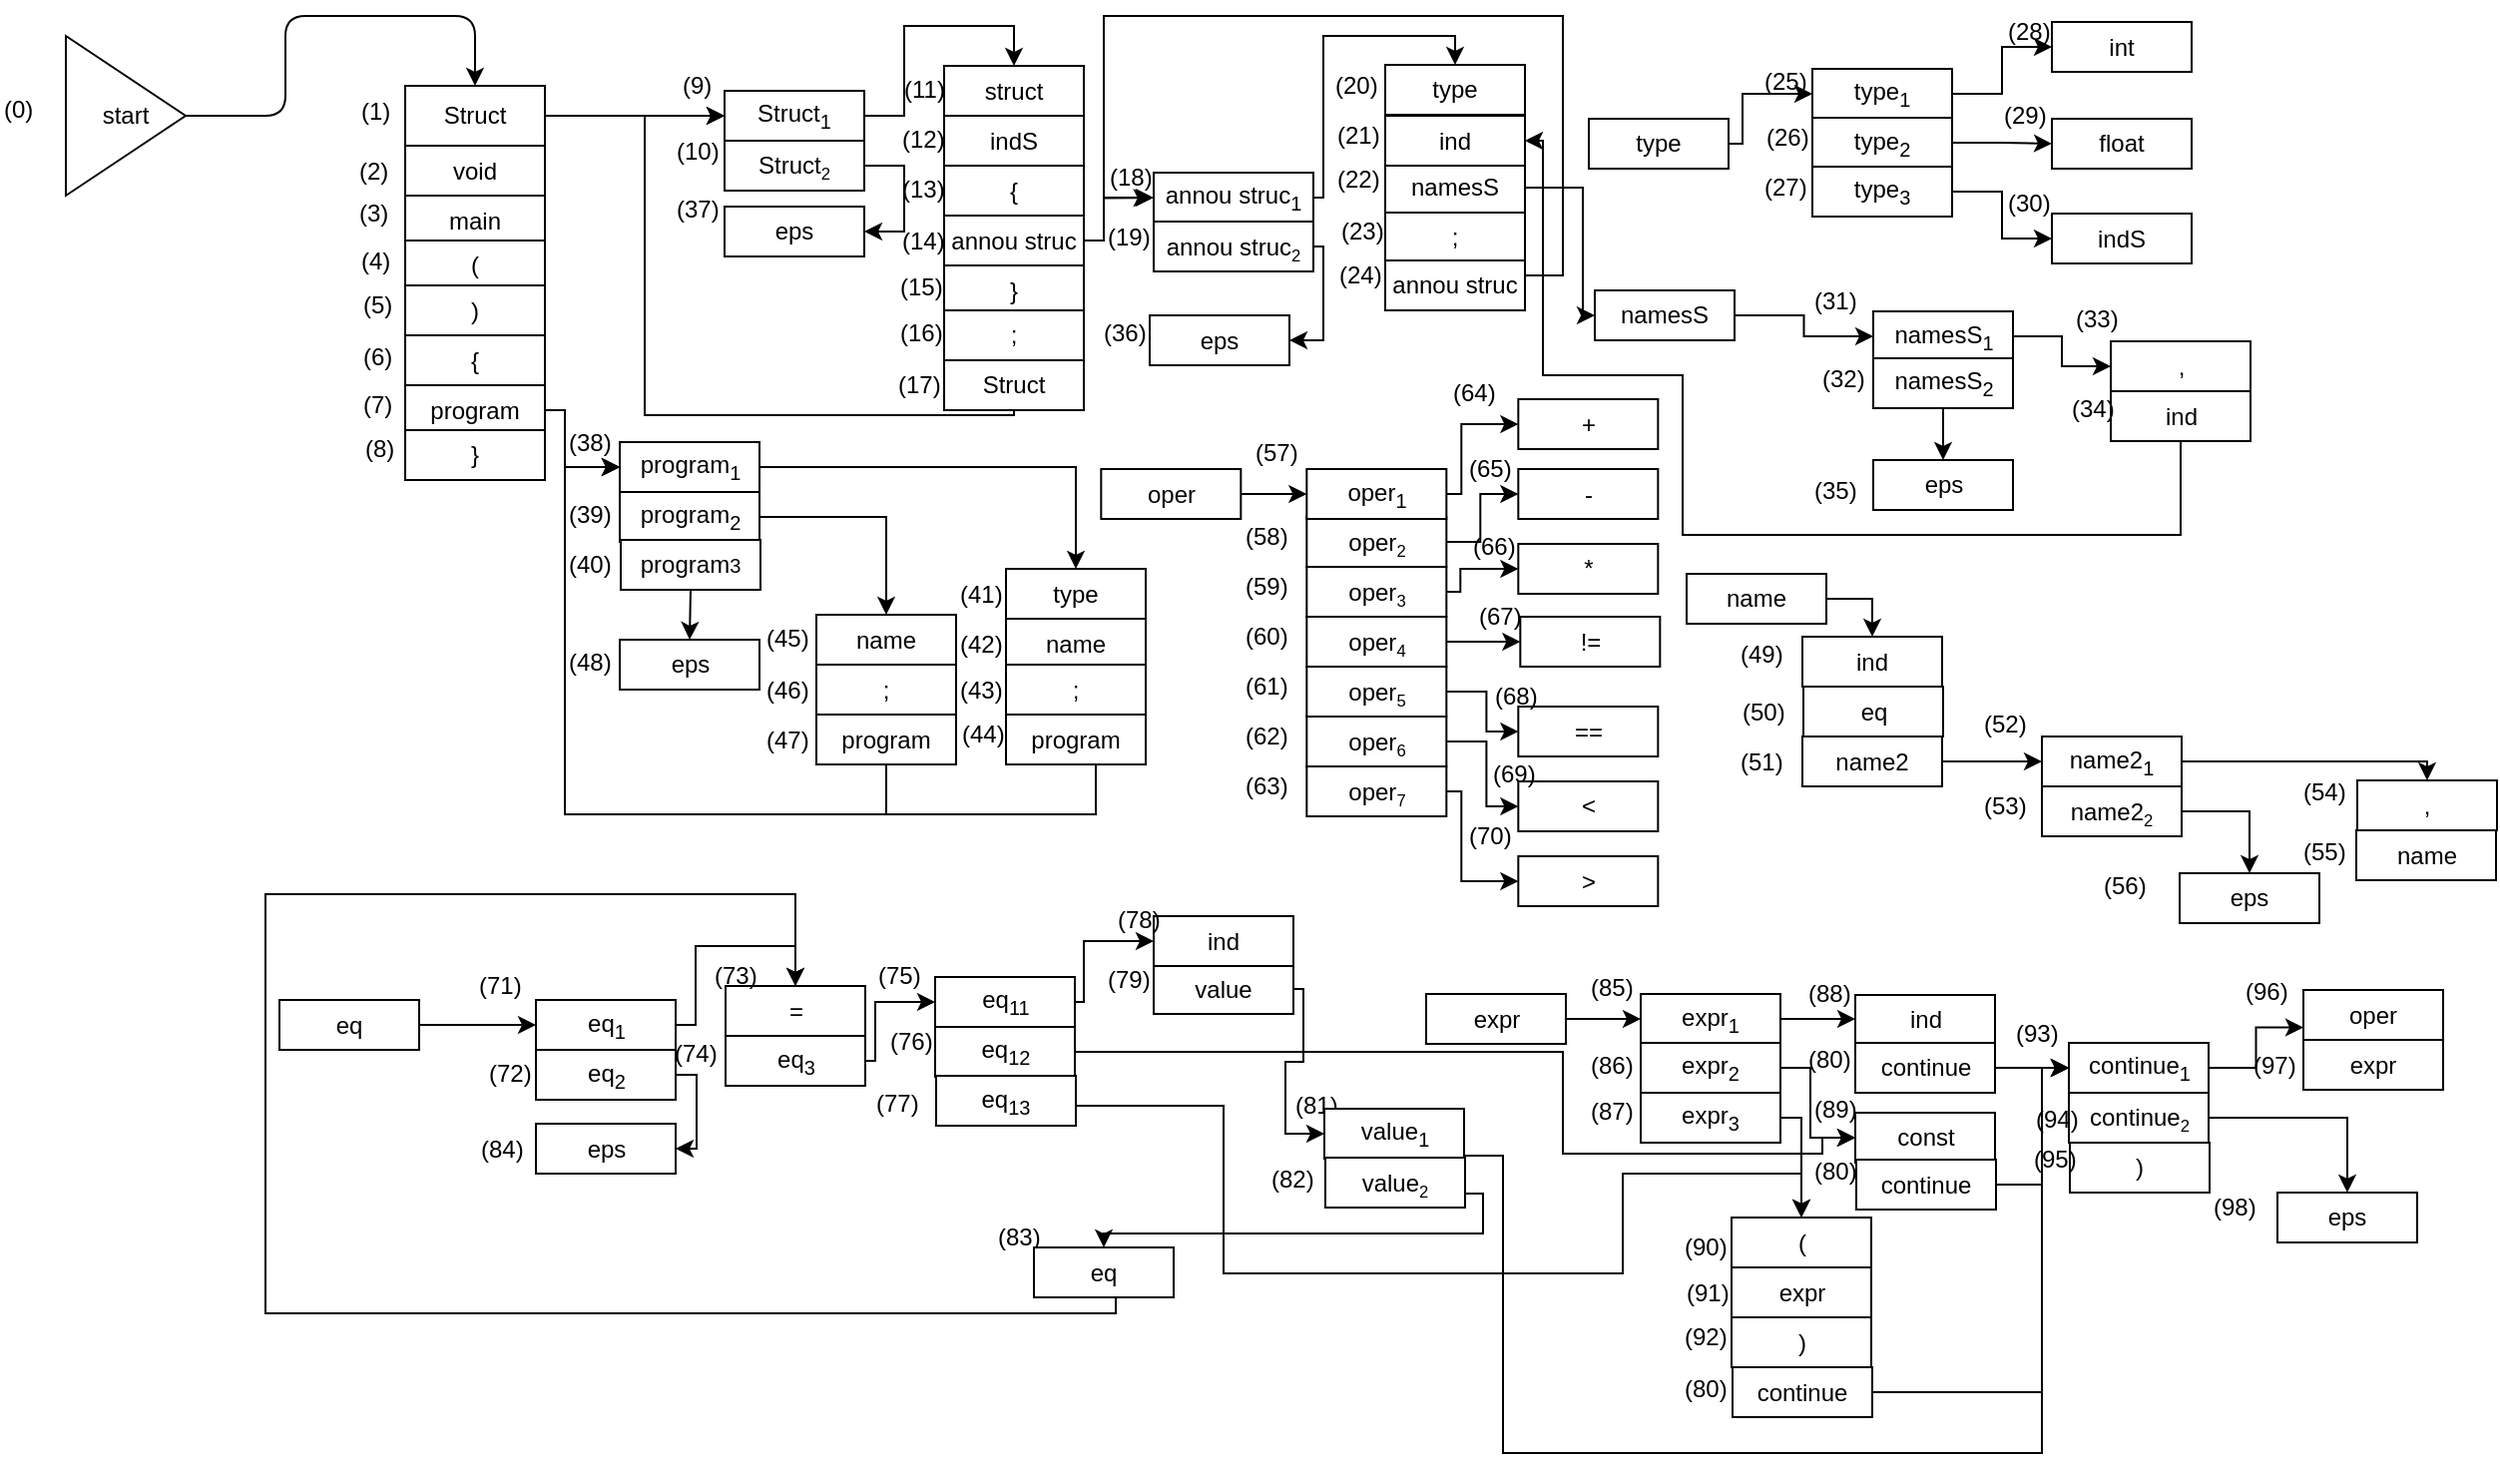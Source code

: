 <mxfile version="10.6.6" type="device"><diagram id="RJuyPec4imPVgS7a_Zfr" name="Page-1"><mxGraphModel dx="664" dy="379" grid="1" gridSize="10" guides="1" tooltips="1" connect="1" arrows="1" fold="1" page="1" pageScale="1" pageWidth="3300" pageHeight="4681" math="0" shadow="0"><root><mxCell id="0"/><mxCell id="1" parent="0"/><mxCell id="VJUkEacZz5EjK6koflBY-2" style="edgeStyle=orthogonalEdgeStyle;rounded=0;orthogonalLoop=1;jettySize=auto;html=1;exitX=1;exitY=0.5;exitDx=0;exitDy=0;entryX=0;entryY=0.5;entryDx=0;entryDy=0;" parent="1" source="wB4GnV4_MqSS1VOeZKRF-1" target="VJUkEacZz5EjK6koflBY-1" edge="1"><mxGeometry relative="1" as="geometry"/></mxCell><mxCell id="wB4GnV4_MqSS1VOeZKRF-1" value="Struct&lt;br&gt;" style="rounded=0;whiteSpace=wrap;html=1;" parent="1" vertex="1"><mxGeometry x="330" y="45" width="70" height="30" as="geometry"/></mxCell><mxCell id="wB4GnV4_MqSS1VOeZKRF-2" value="start" style="triangle;whiteSpace=wrap;html=1;" parent="1" vertex="1"><mxGeometry x="160" y="20" width="60" height="80" as="geometry"/></mxCell><mxCell id="wB4GnV4_MqSS1VOeZKRF-6" value="void&lt;br&gt;" style="rounded=0;whiteSpace=wrap;html=1;" parent="1" vertex="1"><mxGeometry x="330" y="75" width="70" height="25" as="geometry"/></mxCell><mxCell id="wB4GnV4_MqSS1VOeZKRF-7" value="main&lt;br&gt;" style="rounded=0;whiteSpace=wrap;html=1;" parent="1" vertex="1"><mxGeometry x="330" y="100" width="70" height="25" as="geometry"/></mxCell><mxCell id="wB4GnV4_MqSS1VOeZKRF-8" value="(&lt;br&gt;" style="rounded=0;whiteSpace=wrap;html=1;" parent="1" vertex="1"><mxGeometry x="330" y="122.5" width="70" height="25" as="geometry"/></mxCell><mxCell id="wB4GnV4_MqSS1VOeZKRF-9" value=")" style="rounded=0;whiteSpace=wrap;html=1;" parent="1" vertex="1"><mxGeometry x="330" y="145" width="70" height="25" as="geometry"/></mxCell><mxCell id="wB4GnV4_MqSS1VOeZKRF-10" value="{" style="rounded=0;whiteSpace=wrap;html=1;" parent="1" vertex="1"><mxGeometry x="330" y="170" width="70" height="25" as="geometry"/></mxCell><mxCell id="VJUkEacZz5EjK6koflBY-143" style="edgeStyle=orthogonalEdgeStyle;rounded=0;orthogonalLoop=1;jettySize=auto;html=1;exitX=1;exitY=0.5;exitDx=0;exitDy=0;entryX=0;entryY=0.5;entryDx=0;entryDy=0;" parent="1" source="wB4GnV4_MqSS1VOeZKRF-11" target="VJUkEacZz5EjK6koflBY-139" edge="1"><mxGeometry relative="1" as="geometry"><Array as="points"><mxPoint x="410" y="208"/><mxPoint x="410" y="236"/></Array></mxGeometry></mxCell><mxCell id="wB4GnV4_MqSS1VOeZKRF-11" value="program" style="rounded=0;whiteSpace=wrap;html=1;" parent="1" vertex="1"><mxGeometry x="330" y="195" width="70" height="25" as="geometry"/></mxCell><mxCell id="wB4GnV4_MqSS1VOeZKRF-12" value="}" style="rounded=0;whiteSpace=wrap;html=1;" parent="1" vertex="1"><mxGeometry x="330" y="217.5" width="70" height="25" as="geometry"/></mxCell><mxCell id="wB4GnV4_MqSS1VOeZKRF-26" value="eps" style="rounded=0;whiteSpace=wrap;html=1;" parent="1" vertex="1"><mxGeometry x="703" y="160" width="70" height="25" as="geometry"/></mxCell><mxCell id="VJUkEacZz5EjK6koflBY-14" style="edgeStyle=orthogonalEdgeStyle;rounded=0;orthogonalLoop=1;jettySize=auto;html=1;exitX=1;exitY=0.5;exitDx=0;exitDy=0;entryX=1;entryY=0.5;entryDx=0;entryDy=0;" parent="1" source="wB4GnV4_MqSS1VOeZKRF-38" target="VJUkEacZz5EjK6koflBY-13" edge="1"><mxGeometry relative="1" as="geometry"><Array as="points"><mxPoint x="580" y="85"/><mxPoint x="580" y="118"/></Array></mxGeometry></mxCell><mxCell id="wB4GnV4_MqSS1VOeZKRF-38" value="Struct&lt;span style=&quot;font-size: 10px&quot;&gt;&lt;sub&gt;2&lt;/sub&gt;&lt;/span&gt;" style="rounded=0;whiteSpace=wrap;html=1;" parent="1" vertex="1"><mxGeometry x="490" y="72.5" width="70" height="25" as="geometry"/></mxCell><mxCell id="wB4GnV4_MqSS1VOeZKRF-50" value="" style="endArrow=classic;html=1;entryX=0.5;entryY=0;entryDx=0;entryDy=0;exitX=1;exitY=0.5;exitDx=0;exitDy=0;" parent="1" source="wB4GnV4_MqSS1VOeZKRF-2" target="wB4GnV4_MqSS1VOeZKRF-1" edge="1"><mxGeometry width="50" height="50" relative="1" as="geometry"><mxPoint x="160" y="310" as="sourcePoint"/><mxPoint x="210" y="260" as="targetPoint"/><Array as="points"><mxPoint x="270" y="60"/><mxPoint x="270" y="10"/><mxPoint x="365" y="10"/></Array></mxGeometry></mxCell><mxCell id="wB4GnV4_MqSS1VOeZKRF-52" value="type" style="rounded=0;whiteSpace=wrap;html=1;" parent="1" vertex="1"><mxGeometry x="631" y="287" width="70" height="25" as="geometry"/></mxCell><mxCell id="wB4GnV4_MqSS1VOeZKRF-57" value="name" style="rounded=0;whiteSpace=wrap;html=1;" parent="1" vertex="1"><mxGeometry x="631" y="312" width="70" height="25" as="geometry"/></mxCell><mxCell id="wB4GnV4_MqSS1VOeZKRF-59" value=";" style="rounded=0;whiteSpace=wrap;html=1;" parent="1" vertex="1"><mxGeometry x="631" y="335" width="70" height="25" as="geometry"/></mxCell><mxCell id="wB4GnV4_MqSS1VOeZKRF-104" value="eps" style="rounded=0;whiteSpace=wrap;html=1;" parent="1" vertex="1"><mxGeometry x="437.5" y="322.5" width="70" height="25" as="geometry"/></mxCell><mxCell id="wB4GnV4_MqSS1VOeZKRF-197" value="name" style="rounded=0;whiteSpace=wrap;html=1;" parent="1" vertex="1"><mxGeometry x="536" y="310" width="70" height="25" as="geometry"/></mxCell><mxCell id="wB4GnV4_MqSS1VOeZKRF-198" value=";" style="rounded=0;whiteSpace=wrap;html=1;" parent="1" vertex="1"><mxGeometry x="536" y="335" width="70" height="25" as="geometry"/></mxCell><mxCell id="VJUkEacZz5EjK6koflBY-16" style="edgeStyle=orthogonalEdgeStyle;rounded=0;orthogonalLoop=1;jettySize=auto;html=1;exitX=1;exitY=0.5;exitDx=0;exitDy=0;entryX=0.5;entryY=0;entryDx=0;entryDy=0;" parent="1" source="VJUkEacZz5EjK6koflBY-1" target="wB4GnV4_MqSS1VOeZKRF-13" edge="1"><mxGeometry relative="1" as="geometry"/></mxCell><mxCell id="VJUkEacZz5EjK6koflBY-1" value="Struct&lt;sub&gt;1&lt;/sub&gt;" style="rounded=0;whiteSpace=wrap;html=1;" parent="1" vertex="1"><mxGeometry x="490" y="47.5" width="70" height="25" as="geometry"/></mxCell><mxCell id="VJUkEacZz5EjK6koflBY-3" value="(0)" style="text;html=1;resizable=0;points=[];autosize=1;align=left;verticalAlign=top;spacingTop=-4;" parent="1" vertex="1"><mxGeometry x="127" y="47" width="30" height="20" as="geometry"/></mxCell><mxCell id="VJUkEacZz5EjK6koflBY-4" value="(1)" style="text;html=1;resizable=0;points=[];autosize=1;align=left;verticalAlign=top;spacingTop=-4;" parent="1" vertex="1"><mxGeometry x="306" y="47.5" width="30" height="20" as="geometry"/></mxCell><mxCell id="VJUkEacZz5EjK6koflBY-7" value="(2)" style="text;html=1;resizable=0;points=[];autosize=1;align=left;verticalAlign=top;spacingTop=-4;" parent="1" vertex="1"><mxGeometry x="305" y="78" width="30" height="20" as="geometry"/></mxCell><mxCell id="VJUkEacZz5EjK6koflBY-8" value="(3)" style="text;html=1;resizable=0;points=[];autosize=1;align=left;verticalAlign=top;spacingTop=-4;" parent="1" vertex="1"><mxGeometry x="305" y="99" width="30" height="20" as="geometry"/></mxCell><mxCell id="VJUkEacZz5EjK6koflBY-9" value="(4)" style="text;html=1;resizable=0;points=[];autosize=1;align=left;verticalAlign=top;spacingTop=-4;" parent="1" vertex="1"><mxGeometry x="306" y="123" width="30" height="20" as="geometry"/></mxCell><mxCell id="VJUkEacZz5EjK6koflBY-10" value="(5)" style="text;html=1;resizable=0;points=[];autosize=1;align=left;verticalAlign=top;spacingTop=-4;" parent="1" vertex="1"><mxGeometry x="307" y="145" width="30" height="20" as="geometry"/></mxCell><mxCell id="VJUkEacZz5EjK6koflBY-11" value="(6)" style="text;html=1;resizable=0;points=[];autosize=1;align=left;verticalAlign=top;spacingTop=-4;" parent="1" vertex="1"><mxGeometry x="307" y="171" width="30" height="20" as="geometry"/></mxCell><mxCell id="VJUkEacZz5EjK6koflBY-12" value="(7)" style="text;html=1;resizable=0;points=[];autosize=1;align=left;verticalAlign=top;spacingTop=-4;" parent="1" vertex="1"><mxGeometry x="307" y="195" width="30" height="20" as="geometry"/></mxCell><mxCell id="VJUkEacZz5EjK6koflBY-13" value="eps" style="rounded=0;whiteSpace=wrap;html=1;" parent="1" vertex="1"><mxGeometry x="490" y="105.5" width="70" height="25" as="geometry"/></mxCell><mxCell id="VJUkEacZz5EjK6koflBY-17" value="(8)" style="text;html=1;resizable=0;points=[];autosize=1;align=left;verticalAlign=top;spacingTop=-4;" parent="1" vertex="1"><mxGeometry x="308" y="217" width="30" height="20" as="geometry"/></mxCell><mxCell id="VJUkEacZz5EjK6koflBY-18" value="(9)" style="text;html=1;resizable=0;points=[];autosize=1;align=left;verticalAlign=top;spacingTop=-4;" parent="1" vertex="1"><mxGeometry x="467" y="35" width="30" height="20" as="geometry"/></mxCell><mxCell id="VJUkEacZz5EjK6koflBY-19" value="(10)" style="text;html=1;resizable=0;points=[];autosize=1;align=left;verticalAlign=top;spacingTop=-4;" parent="1" vertex="1"><mxGeometry x="464" y="68" width="40" height="20" as="geometry"/></mxCell><mxCell id="VJUkEacZz5EjK6koflBY-20" value="(11)" style="text;html=1;resizable=0;points=[];autosize=1;align=left;verticalAlign=top;spacingTop=-4;" parent="1" vertex="1"><mxGeometry x="578" y="37" width="40" height="20" as="geometry"/></mxCell><mxCell id="VJUkEacZz5EjK6koflBY-21" value="(12)" style="text;html=1;resizable=0;points=[];autosize=1;align=left;verticalAlign=top;spacingTop=-4;" parent="1" vertex="1"><mxGeometry x="577" y="62" width="40" height="20" as="geometry"/></mxCell><mxCell id="VJUkEacZz5EjK6koflBY-22" value="(13)" style="text;html=1;resizable=0;points=[];autosize=1;align=left;verticalAlign=top;spacingTop=-4;" parent="1" vertex="1"><mxGeometry x="577" y="87" width="40" height="20" as="geometry"/></mxCell><mxCell id="VJUkEacZz5EjK6koflBY-23" value="(14)" style="text;html=1;resizable=0;points=[];autosize=1;align=left;verticalAlign=top;spacingTop=-4;" parent="1" vertex="1"><mxGeometry x="577" y="113" width="40" height="20" as="geometry"/></mxCell><mxCell id="VJUkEacZz5EjK6koflBY-24" value="(15)" style="text;html=1;resizable=0;points=[];autosize=1;align=left;verticalAlign=top;spacingTop=-4;" parent="1" vertex="1"><mxGeometry x="576" y="136" width="40" height="20" as="geometry"/></mxCell><mxCell id="VJUkEacZz5EjK6koflBY-25" value="(16)" style="text;html=1;resizable=0;points=[];autosize=1;align=left;verticalAlign=top;spacingTop=-4;" parent="1" vertex="1"><mxGeometry x="576" y="159" width="40" height="20" as="geometry"/></mxCell><mxCell id="VJUkEacZz5EjK6koflBY-45" style="edgeStyle=orthogonalEdgeStyle;rounded=0;orthogonalLoop=1;jettySize=auto;html=1;exitX=1;exitY=0.5;exitDx=0;exitDy=0;entryX=0.5;entryY=0;entryDx=0;entryDy=0;" parent="1" source="VJUkEacZz5EjK6koflBY-40" target="wB4GnV4_MqSS1VOeZKRF-23" edge="1"><mxGeometry relative="1" as="geometry"><Array as="points"><mxPoint x="790" y="101"/><mxPoint x="790" y="20"/><mxPoint x="856" y="20"/></Array></mxGeometry></mxCell><mxCell id="VJUkEacZz5EjK6koflBY-40" value="annou struc&lt;sub&gt;1&lt;/sub&gt;" style="rounded=0;whiteSpace=wrap;html=1;" parent="1" vertex="1"><mxGeometry x="705" y="88.5" width="80" height="25" as="geometry"/></mxCell><mxCell id="VJUkEacZz5EjK6koflBY-44" style="edgeStyle=orthogonalEdgeStyle;rounded=0;orthogonalLoop=1;jettySize=auto;html=1;exitX=1;exitY=0.5;exitDx=0;exitDy=0;entryX=1;entryY=0.5;entryDx=0;entryDy=0;" parent="1" source="VJUkEacZz5EjK6koflBY-41" target="wB4GnV4_MqSS1VOeZKRF-26" edge="1"><mxGeometry relative="1" as="geometry"><Array as="points"><mxPoint x="790" y="126"/><mxPoint x="790" y="173"/></Array></mxGeometry></mxCell><mxCell id="VJUkEacZz5EjK6koflBY-41" value="annou struc&lt;span style=&quot;font-size: 10px&quot;&gt;&lt;sub&gt;2&lt;/sub&gt;&lt;/span&gt;" style="rounded=0;whiteSpace=wrap;html=1;" parent="1" vertex="1"><mxGeometry x="705" y="113" width="80" height="25" as="geometry"/></mxCell><mxCell id="VJUkEacZz5EjK6koflBY-43" style="edgeStyle=orthogonalEdgeStyle;rounded=0;orthogonalLoop=1;jettySize=auto;html=1;exitX=1;exitY=0.5;exitDx=0;exitDy=0;entryX=0.571;entryY=1.008;entryDx=0;entryDy=0;entryPerimeter=0;" parent="1" source="wB4GnV4_MqSS1VOeZKRF-18" target="VJUkEacZz5EjK6koflBY-47" edge="1"><mxGeometry relative="1" as="geometry"><Array as="points"><mxPoint x="680" y="123"/><mxPoint x="680" y="101"/></Array></mxGeometry></mxCell><mxCell id="VJUkEacZz5EjK6koflBY-47" value="(18)" style="text;html=1;resizable=0;points=[];autosize=1;align=left;verticalAlign=top;spacingTop=-4;" parent="1" vertex="1"><mxGeometry x="681" y="81" width="40" height="20" as="geometry"/></mxCell><mxCell id="VJUkEacZz5EjK6koflBY-48" value="(19)" style="text;html=1;resizable=0;points=[];autosize=1;align=left;verticalAlign=top;spacingTop=-4;" parent="1" vertex="1"><mxGeometry x="680" y="111" width="40" height="20" as="geometry"/></mxCell><mxCell id="VJUkEacZz5EjK6koflBY-49" value="(20)" style="text;html=1;resizable=0;points=[];autosize=1;align=left;verticalAlign=top;spacingTop=-4;" parent="1" vertex="1"><mxGeometry x="794" y="34.5" width="40" height="20" as="geometry"/></mxCell><mxCell id="VJUkEacZz5EjK6koflBY-50" value="(22)" style="text;html=1;resizable=0;points=[];autosize=1;align=left;verticalAlign=top;spacingTop=-4;" parent="1" vertex="1"><mxGeometry x="795" y="82" width="40" height="20" as="geometry"/></mxCell><mxCell id="VJUkEacZz5EjK6koflBY-51" value="(23)" style="text;html=1;resizable=0;points=[];autosize=1;align=left;verticalAlign=top;spacingTop=-4;" parent="1" vertex="1"><mxGeometry x="797" y="107.5" width="40" height="20" as="geometry"/></mxCell><mxCell id="VJUkEacZz5EjK6koflBY-85" value="(36)" style="text;html=1;resizable=0;points=[];autosize=1;align=left;verticalAlign=top;spacingTop=-4;" parent="1" vertex="1"><mxGeometry x="677.5" y="159" width="40" height="20" as="geometry"/></mxCell><mxCell id="VJUkEacZz5EjK6koflBY-86" value="(37)" style="text;html=1;resizable=0;points=[];autosize=1;align=left;verticalAlign=top;spacingTop=-4;" parent="1" vertex="1"><mxGeometry x="464" y="97" width="40" height="20" as="geometry"/></mxCell><mxCell id="VJUkEacZz5EjK6koflBY-155" style="edgeStyle=orthogonalEdgeStyle;rounded=0;orthogonalLoop=1;jettySize=auto;html=1;exitX=1;exitY=0.5;exitDx=0;exitDy=0;entryX=0.5;entryY=0;entryDx=0;entryDy=0;" parent="1" source="VJUkEacZz5EjK6koflBY-139" target="wB4GnV4_MqSS1VOeZKRF-52" edge="1"><mxGeometry relative="1" as="geometry"/></mxCell><mxCell id="VJUkEacZz5EjK6koflBY-139" value="program&lt;sub&gt;1&lt;/sub&gt;" style="rounded=0;whiteSpace=wrap;html=1;" parent="1" vertex="1"><mxGeometry x="437.5" y="223.5" width="70" height="25" as="geometry"/></mxCell><mxCell id="VJUkEacZz5EjK6koflBY-156" style="edgeStyle=orthogonalEdgeStyle;rounded=0;orthogonalLoop=1;jettySize=auto;html=1;exitX=1;exitY=0.5;exitDx=0;exitDy=0;entryX=0.5;entryY=0;entryDx=0;entryDy=0;" parent="1" source="VJUkEacZz5EjK6koflBY-140" target="wB4GnV4_MqSS1VOeZKRF-197" edge="1"><mxGeometry relative="1" as="geometry"><mxPoint x="582" y="285" as="targetPoint"/><Array as="points"><mxPoint x="571" y="261"/></Array></mxGeometry></mxCell><mxCell id="VJUkEacZz5EjK6koflBY-140" value="program&lt;sub&gt;2&lt;/sub&gt;" style="rounded=0;whiteSpace=wrap;html=1;" parent="1" vertex="1"><mxGeometry x="437.5" y="248.5" width="70" height="25" as="geometry"/></mxCell><mxCell id="wB4GnV4_MqSS1VOeZKRF-23" value="type&lt;br&gt;" style="rounded=0;whiteSpace=wrap;html=1;" parent="1" vertex="1"><mxGeometry x="821" y="34.5" width="70" height="25" as="geometry"/></mxCell><mxCell id="RXIf0eYLXKEvhtXw9AxE-70" style="edgeStyle=orthogonalEdgeStyle;rounded=0;orthogonalLoop=1;jettySize=auto;html=1;exitX=1;exitY=0.5;exitDx=0;exitDy=0;entryX=0;entryY=0.5;entryDx=0;entryDy=0;" parent="1" source="wB4GnV4_MqSS1VOeZKRF-24" target="VJUkEacZz5EjK6koflBY-236" edge="1"><mxGeometry relative="1" as="geometry"><Array as="points"><mxPoint x="920" y="96"/><mxPoint x="920" y="160"/></Array></mxGeometry></mxCell><mxCell id="wB4GnV4_MqSS1VOeZKRF-24" value="namesS" style="rounded=0;whiteSpace=wrap;html=1;" parent="1" vertex="1"><mxGeometry x="821" y="83.5" width="70" height="25" as="geometry"/></mxCell><mxCell id="wB4GnV4_MqSS1VOeZKRF-25" value=";" style="rounded=0;whiteSpace=wrap;html=1;" parent="1" vertex="1"><mxGeometry x="821" y="108.5" width="70" height="25" as="geometry"/></mxCell><mxCell id="VJUkEacZz5EjK6koflBY-145" style="edgeStyle=orthogonalEdgeStyle;rounded=0;orthogonalLoop=1;jettySize=auto;html=1;exitX=0.5;exitY=1;exitDx=0;exitDy=0;entryX=0;entryY=0.5;entryDx=0;entryDy=0;" parent="1" source="VJUkEacZz5EjK6koflBY-144" target="VJUkEacZz5EjK6koflBY-40" edge="1"><mxGeometry relative="1" as="geometry"><Array as="points"><mxPoint x="855" y="140"/><mxPoint x="910" y="140"/><mxPoint x="910" y="10"/><mxPoint x="680" y="10"/><mxPoint x="680" y="101"/></Array></mxGeometry></mxCell><mxCell id="VJUkEacZz5EjK6koflBY-144" value="annou struc" style="rounded=0;whiteSpace=wrap;html=1;" parent="1" vertex="1"><mxGeometry x="821" y="132.5" width="70" height="25" as="geometry"/></mxCell><mxCell id="wB4GnV4_MqSS1VOeZKRF-13" value="struct" style="rounded=0;whiteSpace=wrap;html=1;" parent="1" vertex="1"><mxGeometry x="600" y="35" width="70" height="25" as="geometry"/></mxCell><mxCell id="wB4GnV4_MqSS1VOeZKRF-16" value="indS" style="rounded=0;whiteSpace=wrap;html=1;" parent="1" vertex="1"><mxGeometry x="600" y="60" width="70" height="25" as="geometry"/></mxCell><mxCell id="wB4GnV4_MqSS1VOeZKRF-17" value="{" style="rounded=0;whiteSpace=wrap;html=1;" parent="1" vertex="1"><mxGeometry x="600" y="85" width="70" height="25" as="geometry"/></mxCell><mxCell id="wB4GnV4_MqSS1VOeZKRF-18" value="annou struc" style="rounded=0;whiteSpace=wrap;html=1;" parent="1" vertex="1"><mxGeometry x="600" y="110" width="70" height="25" as="geometry"/></mxCell><mxCell id="wB4GnV4_MqSS1VOeZKRF-19" value="}" style="rounded=0;whiteSpace=wrap;html=1;" parent="1" vertex="1"><mxGeometry x="600" y="135" width="70" height="25" as="geometry"/></mxCell><mxCell id="wB4GnV4_MqSS1VOeZKRF-20" value=";" style="rounded=0;whiteSpace=wrap;html=1;" parent="1" vertex="1"><mxGeometry x="600" y="157.5" width="70" height="25" as="geometry"/></mxCell><mxCell id="VJUkEacZz5EjK6koflBY-147" style="edgeStyle=orthogonalEdgeStyle;rounded=0;orthogonalLoop=1;jettySize=auto;html=1;exitX=0.5;exitY=1;exitDx=0;exitDy=0;entryX=0;entryY=0.5;entryDx=0;entryDy=0;" parent="1" source="VJUkEacZz5EjK6koflBY-146" target="VJUkEacZz5EjK6koflBY-1" edge="1"><mxGeometry relative="1" as="geometry"><Array as="points"><mxPoint x="635" y="210"/><mxPoint x="450" y="210"/><mxPoint x="450" y="60"/></Array></mxGeometry></mxCell><mxCell id="VJUkEacZz5EjK6koflBY-146" value="Struct" style="rounded=0;whiteSpace=wrap;html=1;" parent="1" vertex="1"><mxGeometry x="600" y="182.5" width="70" height="25" as="geometry"/></mxCell><mxCell id="VJUkEacZz5EjK6koflBY-152" value="(17)" style="text;html=1;resizable=0;points=[];autosize=1;align=left;verticalAlign=top;spacingTop=-4;" parent="1" vertex="1"><mxGeometry x="575" y="185" width="40" height="20" as="geometry"/></mxCell><mxCell id="VJUkEacZz5EjK6koflBY-153" value="(24)" style="text;html=1;resizable=0;points=[];autosize=1;align=left;verticalAlign=top;spacingTop=-4;" parent="1" vertex="1"><mxGeometry x="796" y="129.5" width="40" height="20" as="geometry"/></mxCell><mxCell id="VJUkEacZz5EjK6koflBY-169" style="edgeStyle=orthogonalEdgeStyle;rounded=0;orthogonalLoop=1;jettySize=auto;html=1;exitX=0.5;exitY=1;exitDx=0;exitDy=0;entryX=0;entryY=0.5;entryDx=0;entryDy=0;" parent="1" source="VJUkEacZz5EjK6koflBY-154" target="VJUkEacZz5EjK6koflBY-139" edge="1"><mxGeometry relative="1" as="geometry"><Array as="points"><mxPoint x="676" y="410"/><mxPoint x="410" y="410"/><mxPoint x="410" y="236"/></Array></mxGeometry></mxCell><mxCell id="VJUkEacZz5EjK6koflBY-154" value="program" style="rounded=0;whiteSpace=wrap;html=1;" parent="1" vertex="1"><mxGeometry x="631" y="360" width="70" height="25" as="geometry"/></mxCell><mxCell id="VJUkEacZz5EjK6koflBY-168" style="edgeStyle=orthogonalEdgeStyle;rounded=0;orthogonalLoop=1;jettySize=auto;html=1;exitX=0.5;exitY=1;exitDx=0;exitDy=0;entryX=0;entryY=0.5;entryDx=0;entryDy=0;" parent="1" source="VJUkEacZz5EjK6koflBY-158" target="VJUkEacZz5EjK6koflBY-139" edge="1"><mxGeometry relative="1" as="geometry"><Array as="points"><mxPoint x="571" y="410"/><mxPoint x="410" y="410"/><mxPoint x="410" y="236"/></Array></mxGeometry></mxCell><mxCell id="VJUkEacZz5EjK6koflBY-158" value="program" style="rounded=0;whiteSpace=wrap;html=1;" parent="1" vertex="1"><mxGeometry x="536" y="360" width="70" height="25" as="geometry"/></mxCell><mxCell id="VJUkEacZz5EjK6koflBY-164" style="edgeStyle=orthogonalEdgeStyle;rounded=0;orthogonalLoop=1;jettySize=auto;html=1;exitX=0.5;exitY=1;exitDx=0;exitDy=0;entryX=0.5;entryY=0;entryDx=0;entryDy=0;" parent="1" source="VJUkEacZz5EjK6koflBY-163" target="wB4GnV4_MqSS1VOeZKRF-104" edge="1"><mxGeometry relative="1" as="geometry"/></mxCell><mxCell id="VJUkEacZz5EjK6koflBY-163" value="program&lt;span style=&quot;font-size: 10px&quot;&gt;3&lt;/span&gt;" style="rounded=0;whiteSpace=wrap;html=1;" parent="1" vertex="1"><mxGeometry x="438" y="272.5" width="70" height="25" as="geometry"/></mxCell><mxCell id="VJUkEacZz5EjK6koflBY-170" value="(38)" style="text;html=1;resizable=0;points=[];autosize=1;align=left;verticalAlign=top;spacingTop=-4;" parent="1" vertex="1"><mxGeometry x="410" y="213.5" width="40" height="20" as="geometry"/></mxCell><mxCell id="VJUkEacZz5EjK6koflBY-172" value="(39)" style="text;html=1;resizable=0;points=[];autosize=1;align=left;verticalAlign=top;spacingTop=-4;" parent="1" vertex="1"><mxGeometry x="410" y="250" width="40" height="20" as="geometry"/></mxCell><mxCell id="VJUkEacZz5EjK6koflBY-175" value="(40)" style="text;html=1;resizable=0;points=[];autosize=1;align=left;verticalAlign=top;spacingTop=-4;" parent="1" vertex="1"><mxGeometry x="410" y="275" width="40" height="20" as="geometry"/></mxCell><mxCell id="VJUkEacZz5EjK6koflBY-176" value="(41)" style="text;html=1;resizable=0;points=[];autosize=1;align=left;verticalAlign=top;spacingTop=-4;" parent="1" vertex="1"><mxGeometry x="605.5" y="289.5" width="40" height="20" as="geometry"/></mxCell><mxCell id="VJUkEacZz5EjK6koflBY-177" value="(42)" style="text;html=1;resizable=0;points=[];autosize=1;align=left;verticalAlign=top;spacingTop=-4;" parent="1" vertex="1"><mxGeometry x="606" y="314.5" width="40" height="20" as="geometry"/></mxCell><mxCell id="VJUkEacZz5EjK6koflBY-179" value="(43)" style="text;html=1;resizable=0;points=[];autosize=1;align=left;verticalAlign=top;spacingTop=-4;" parent="1" vertex="1"><mxGeometry x="606" y="337.5" width="40" height="20" as="geometry"/></mxCell><mxCell id="VJUkEacZz5EjK6koflBY-180" value="(44)" style="text;html=1;resizable=0;points=[];autosize=1;align=left;verticalAlign=top;spacingTop=-4;" parent="1" vertex="1"><mxGeometry x="607" y="360" width="40" height="20" as="geometry"/></mxCell><mxCell id="VJUkEacZz5EjK6koflBY-182" value="(45)" style="text;html=1;resizable=0;points=[];autosize=1;align=left;verticalAlign=top;spacingTop=-4;" parent="1" vertex="1"><mxGeometry x="509" y="312" width="40" height="20" as="geometry"/></mxCell><mxCell id="VJUkEacZz5EjK6koflBY-183" value="(46)" style="text;html=1;resizable=0;points=[];autosize=1;align=left;verticalAlign=top;spacingTop=-4;" parent="1" vertex="1"><mxGeometry x="508.5" y="337.5" width="40" height="20" as="geometry"/></mxCell><mxCell id="VJUkEacZz5EjK6koflBY-184" value="(47)" style="text;html=1;resizable=0;points=[];autosize=1;align=left;verticalAlign=top;spacingTop=-4;" parent="1" vertex="1"><mxGeometry x="509" y="362.5" width="40" height="20" as="geometry"/></mxCell><mxCell id="VJUkEacZz5EjK6koflBY-190" value="(48)" style="text;html=1;resizable=0;points=[];autosize=1;align=left;verticalAlign=top;spacingTop=-4;" parent="1" vertex="1"><mxGeometry x="410" y="324" width="40" height="20" as="geometry"/></mxCell><mxCell id="VJUkEacZz5EjK6koflBY-261" value="" style="group" parent="1" vertex="1" connectable="0"><mxGeometry x="923" y="8" width="302" height="126" as="geometry"/></mxCell><mxCell id="VJUkEacZz5EjK6koflBY-78" value="(25)" style="text;html=1;resizable=0;points=[];autosize=1;align=left;verticalAlign=top;spacingTop=-4;" parent="VJUkEacZz5EjK6koflBY-261" vertex="1"><mxGeometry x="86" y="25" width="40" height="20" as="geometry"/></mxCell><mxCell id="VJUkEacZz5EjK6koflBY-79" value="(26)" style="text;html=1;resizable=0;points=[];autosize=1;align=left;verticalAlign=top;spacingTop=-4;" parent="VJUkEacZz5EjK6koflBY-261" vertex="1"><mxGeometry x="87" y="53" width="40" height="20" as="geometry"/></mxCell><mxCell id="VJUkEacZz5EjK6koflBY-80" value="(27)" style="text;html=1;resizable=0;points=[];autosize=1;align=left;verticalAlign=top;spacingTop=-4;" parent="VJUkEacZz5EjK6koflBY-261" vertex="1"><mxGeometry x="86" y="78" width="40" height="20" as="geometry"/></mxCell><mxCell id="VJUkEacZz5EjK6koflBY-81" value="(28)" style="text;html=1;resizable=0;points=[];autosize=1;align=left;verticalAlign=top;spacingTop=-4;" parent="VJUkEacZz5EjK6koflBY-261" vertex="1"><mxGeometry x="208" width="40" height="20" as="geometry"/></mxCell><mxCell id="VJUkEacZz5EjK6koflBY-83" value="(29)" style="text;html=1;resizable=0;points=[];autosize=1;align=left;verticalAlign=top;spacingTop=-4;" parent="VJUkEacZz5EjK6koflBY-261" vertex="1"><mxGeometry x="206" y="42" width="40" height="20" as="geometry"/></mxCell><mxCell id="VJUkEacZz5EjK6koflBY-84" value="(30)" style="text;html=1;resizable=0;points=[];autosize=1;align=left;verticalAlign=top;spacingTop=-4;" parent="VJUkEacZz5EjK6koflBY-261" vertex="1"><mxGeometry x="208" y="86" width="40" height="20" as="geometry"/></mxCell><mxCell id="wB4GnV4_MqSS1VOeZKRF-92" value="type&lt;sub&gt;1&lt;/sub&gt;&lt;br&gt;" style="rounded=0;whiteSpace=wrap;html=1;" parent="VJUkEacZz5EjK6koflBY-261" vertex="1"><mxGeometry x="112" y="28.5" width="70" height="25" as="geometry"/></mxCell><mxCell id="wB4GnV4_MqSS1VOeZKRF-93" value="int" style="rounded=0;whiteSpace=wrap;html=1;" parent="VJUkEacZz5EjK6koflBY-261" vertex="1"><mxGeometry x="232" y="5" width="70" height="25" as="geometry"/></mxCell><mxCell id="VJUkEacZz5EjK6koflBY-31" style="edgeStyle=orthogonalEdgeStyle;rounded=0;orthogonalLoop=1;jettySize=auto;html=1;exitX=1;exitY=0.5;exitDx=0;exitDy=0;entryX=0;entryY=0.5;entryDx=0;entryDy=0;" parent="VJUkEacZz5EjK6koflBY-261" source="wB4GnV4_MqSS1VOeZKRF-92" target="wB4GnV4_MqSS1VOeZKRF-93" edge="1"><mxGeometry relative="1" as="geometry"/></mxCell><mxCell id="wB4GnV4_MqSS1VOeZKRF-94" value="float" style="rounded=0;whiteSpace=wrap;html=1;" parent="VJUkEacZz5EjK6koflBY-261" vertex="1"><mxGeometry x="232" y="53.5" width="70" height="25" as="geometry"/></mxCell><mxCell id="wB4GnV4_MqSS1VOeZKRF-95" value="indS&lt;br&gt;" style="rounded=0;whiteSpace=wrap;html=1;" parent="VJUkEacZz5EjK6koflBY-261" vertex="1"><mxGeometry x="232" y="101" width="70" height="25" as="geometry"/></mxCell><mxCell id="VJUkEacZz5EjK6koflBY-32" style="edgeStyle=orthogonalEdgeStyle;rounded=0;orthogonalLoop=1;jettySize=auto;html=1;exitX=1;exitY=0.5;exitDx=0;exitDy=0;entryX=0;entryY=0.5;entryDx=0;entryDy=0;" parent="VJUkEacZz5EjK6koflBY-261" source="VJUkEacZz5EjK6koflBY-29" target="wB4GnV4_MqSS1VOeZKRF-94" edge="1"><mxGeometry relative="1" as="geometry"/></mxCell><mxCell id="VJUkEacZz5EjK6koflBY-29" value="type&lt;sub&gt;2&lt;/sub&gt;&lt;br&gt;" style="rounded=0;whiteSpace=wrap;html=1;" parent="VJUkEacZz5EjK6koflBY-261" vertex="1"><mxGeometry x="112" y="53" width="70" height="25" as="geometry"/></mxCell><mxCell id="VJUkEacZz5EjK6koflBY-33" style="edgeStyle=orthogonalEdgeStyle;rounded=0;orthogonalLoop=1;jettySize=auto;html=1;exitX=1;exitY=0.5;exitDx=0;exitDy=0;entryX=0;entryY=0.5;entryDx=0;entryDy=0;" parent="VJUkEacZz5EjK6koflBY-261" source="VJUkEacZz5EjK6koflBY-30" target="wB4GnV4_MqSS1VOeZKRF-95" edge="1"><mxGeometry relative="1" as="geometry"/></mxCell><mxCell id="VJUkEacZz5EjK6koflBY-30" value="type&lt;sub&gt;3&lt;/sub&gt;&lt;br&gt;" style="rounded=0;whiteSpace=wrap;html=1;" parent="VJUkEacZz5EjK6koflBY-261" vertex="1"><mxGeometry x="112" y="77.5" width="70" height="25" as="geometry"/></mxCell><mxCell id="VJUkEacZz5EjK6koflBY-53" style="edgeStyle=orthogonalEdgeStyle;rounded=0;orthogonalLoop=1;jettySize=auto;html=1;exitX=1;exitY=0.5;exitDx=0;exitDy=0;entryX=0;entryY=0.5;entryDx=0;entryDy=0;" parent="VJUkEacZz5EjK6koflBY-261" source="VJUkEacZz5EjK6koflBY-52" target="wB4GnV4_MqSS1VOeZKRF-92" edge="1"><mxGeometry relative="1" as="geometry"><Array as="points"><mxPoint x="77" y="66"/><mxPoint x="77" y="41"/></Array></mxGeometry></mxCell><mxCell id="VJUkEacZz5EjK6koflBY-52" value="type&lt;br&gt;" style="rounded=0;whiteSpace=wrap;html=1;" parent="VJUkEacZz5EjK6koflBY-261" vertex="1"><mxGeometry y="53.5" width="70" height="25" as="geometry"/></mxCell><mxCell id="VJUkEacZz5EjK6koflBY-275" value="" style="group" parent="1" vertex="1" connectable="0"><mxGeometry x="267" y="471.5" width="548.5" height="158.5" as="geometry"/></mxCell><mxCell id="VJUkEacZz5EjK6koflBY-202" value="(71)" style="text;html=1;resizable=0;points=[];autosize=1;align=left;verticalAlign=top;spacingTop=-4;" parent="VJUkEacZz5EjK6koflBY-275" vertex="1"><mxGeometry x="98" y="14.5" width="40" height="20" as="geometry"/></mxCell><mxCell id="VJUkEacZz5EjK6koflBY-231" value="(84)" style="text;html=1;resizable=0;points=[];autosize=1;align=left;verticalAlign=top;spacingTop=-4;" parent="VJUkEacZz5EjK6koflBY-275" vertex="1"><mxGeometry x="98.5" y="96.5" width="40" height="20" as="geometry"/></mxCell><mxCell id="VJUkEacZz5EjK6koflBY-71" value="eq" style="rounded=0;whiteSpace=wrap;html=1;" parent="VJUkEacZz5EjK6koflBY-275" vertex="1"><mxGeometry y="31.5" width="70" height="25" as="geometry"/></mxCell><mxCell id="VJUkEacZz5EjK6koflBY-107" style="edgeStyle=orthogonalEdgeStyle;rounded=0;orthogonalLoop=1;jettySize=auto;html=1;exitX=1;exitY=0.5;exitDx=0;exitDy=0;entryX=0;entryY=0.5;entryDx=0;entryDy=0;" parent="VJUkEacZz5EjK6koflBY-275" source="VJUkEacZz5EjK6koflBY-71" target="VJUkEacZz5EjK6koflBY-104" edge="1"><mxGeometry relative="1" as="geometry"/></mxCell><mxCell id="wB4GnV4_MqSS1VOeZKRF-166" value="eq&lt;sub&gt;12&lt;/sub&gt;" style="rounded=0;whiteSpace=wrap;html=1;" parent="VJUkEacZz5EjK6koflBY-275" vertex="1"><mxGeometry x="328.5" y="45" width="70" height="25" as="geometry"/></mxCell><mxCell id="VJUkEacZz5EjK6koflBY-56" value="eq&lt;sub&gt;11&lt;/sub&gt;" style="rounded=0;whiteSpace=wrap;html=1;" parent="VJUkEacZz5EjK6koflBY-275" vertex="1"><mxGeometry x="328.5" y="20" width="70" height="25" as="geometry"/></mxCell><mxCell id="VJUkEacZz5EjK6koflBY-121" style="edgeStyle=orthogonalEdgeStyle;rounded=0;orthogonalLoop=1;jettySize=auto;html=1;exitX=1;exitY=0.5;exitDx=0;exitDy=0;entryX=0;entryY=0.5;entryDx=0;entryDy=0;" parent="VJUkEacZz5EjK6koflBY-275" source="VJUkEacZz5EjK6koflBY-119" target="VJUkEacZz5EjK6koflBY-56" edge="1"><mxGeometry relative="1" as="geometry"><Array as="points"><mxPoint x="298.5" y="61.5"/><mxPoint x="298.5" y="32.5"/></Array></mxGeometry></mxCell><mxCell id="VJUkEacZz5EjK6koflBY-104" value="eq&lt;sub&gt;1&lt;/sub&gt;" style="rounded=0;whiteSpace=wrap;html=1;" parent="VJUkEacZz5EjK6koflBY-275" vertex="1"><mxGeometry x="128.5" y="31.5" width="70" height="25" as="geometry"/></mxCell><mxCell id="VJUkEacZz5EjK6koflBY-105" value="eq&lt;sub&gt;2&lt;/sub&gt;" style="rounded=0;whiteSpace=wrap;html=1;" parent="VJUkEacZz5EjK6koflBY-275" vertex="1"><mxGeometry x="128.5" y="56.5" width="70" height="25" as="geometry"/></mxCell><mxCell id="VJUkEacZz5EjK6koflBY-111" value="eps" style="rounded=0;whiteSpace=wrap;html=1;" parent="VJUkEacZz5EjK6koflBY-275" vertex="1"><mxGeometry x="128.5" y="93.5" width="70" height="25" as="geometry"/></mxCell><mxCell id="VJUkEacZz5EjK6koflBY-112" style="edgeStyle=orthogonalEdgeStyle;rounded=0;orthogonalLoop=1;jettySize=auto;html=1;exitX=1;exitY=0.5;exitDx=0;exitDy=0;entryX=1;entryY=0.5;entryDx=0;entryDy=0;" parent="VJUkEacZz5EjK6koflBY-275" source="VJUkEacZz5EjK6koflBY-105" target="VJUkEacZz5EjK6koflBY-111" edge="1"><mxGeometry relative="1" as="geometry"><Array as="points"><mxPoint x="209" y="69.5"/><mxPoint x="209" y="106.5"/></Array></mxGeometry></mxCell><mxCell id="VJUkEacZz5EjK6koflBY-118" value="=" style="rounded=0;whiteSpace=wrap;html=1;" parent="VJUkEacZz5EjK6koflBY-275" vertex="1"><mxGeometry x="223.5" y="24.5" width="70" height="25" as="geometry"/></mxCell><mxCell id="VJUkEacZz5EjK6koflBY-120" style="edgeStyle=orthogonalEdgeStyle;rounded=0;orthogonalLoop=1;jettySize=auto;html=1;exitX=1;exitY=0.5;exitDx=0;exitDy=0;entryX=0.5;entryY=0;entryDx=0;entryDy=0;" parent="VJUkEacZz5EjK6koflBY-275" source="VJUkEacZz5EjK6koflBY-104" target="VJUkEacZz5EjK6koflBY-118" edge="1"><mxGeometry relative="1" as="geometry"><Array as="points"><mxPoint x="208.5" y="43.5"/><mxPoint x="208.5" y="4.5"/><mxPoint x="258.5" y="4.5"/></Array></mxGeometry></mxCell><mxCell id="VJUkEacZz5EjK6koflBY-119" value="eq&lt;sub&gt;3&lt;/sub&gt;" style="rounded=0;whiteSpace=wrap;html=1;" parent="VJUkEacZz5EjK6koflBY-275" vertex="1"><mxGeometry x="223.5" y="49.5" width="70" height="25" as="geometry"/></mxCell><mxCell id="VJUkEacZz5EjK6koflBY-203" value="(72)" style="text;html=1;resizable=0;points=[];autosize=1;align=left;verticalAlign=top;spacingTop=-4;" parent="VJUkEacZz5EjK6koflBY-275" vertex="1"><mxGeometry x="103" y="58" width="40" height="20" as="geometry"/></mxCell><mxCell id="VJUkEacZz5EjK6koflBY-204" value="(73)" style="text;html=1;resizable=0;points=[];autosize=1;align=left;verticalAlign=top;spacingTop=-4;" parent="VJUkEacZz5EjK6koflBY-275" vertex="1"><mxGeometry x="215.5" y="9" width="40" height="20" as="geometry"/></mxCell><mxCell id="VJUkEacZz5EjK6koflBY-205" value="(74)" style="text;html=1;resizable=0;points=[];autosize=1;align=left;verticalAlign=top;spacingTop=-4;" parent="VJUkEacZz5EjK6koflBY-275" vertex="1"><mxGeometry x="195.5" y="48" width="40" height="20" as="geometry"/></mxCell><mxCell id="VJUkEacZz5EjK6koflBY-206" value="(75)" style="text;html=1;resizable=0;points=[];autosize=1;align=left;verticalAlign=top;spacingTop=-4;" parent="VJUkEacZz5EjK6koflBY-275" vertex="1"><mxGeometry x="298" y="9" width="40" height="20" as="geometry"/></mxCell><mxCell id="VJUkEacZz5EjK6koflBY-207" value="(76)" style="text;html=1;resizable=0;points=[];autosize=1;align=left;verticalAlign=top;spacingTop=-4;" parent="VJUkEacZz5EjK6koflBY-275" vertex="1"><mxGeometry x="303.5" y="42" width="40" height="20" as="geometry"/></mxCell><mxCell id="RXIf0eYLXKEvhtXw9AxE-39" value="value" style="rounded=0;whiteSpace=wrap;html=1;" parent="VJUkEacZz5EjK6koflBY-275" vertex="1"><mxGeometry x="438" y="13.5" width="70" height="25" as="geometry"/></mxCell><mxCell id="wB4GnV4_MqSS1VOeZKRF-174" value="ind" style="rounded=0;whiteSpace=wrap;html=1;" parent="VJUkEacZz5EjK6koflBY-275" vertex="1"><mxGeometry x="438" y="-10.5" width="70" height="25" as="geometry"/></mxCell><mxCell id="VJUkEacZz5EjK6koflBY-328" style="edgeStyle=orthogonalEdgeStyle;rounded=0;orthogonalLoop=1;jettySize=auto;html=1;exitX=1;exitY=0.5;exitDx=0;exitDy=0;entryX=0;entryY=0.5;entryDx=0;entryDy=0;" parent="VJUkEacZz5EjK6koflBY-275" source="VJUkEacZz5EjK6koflBY-56" target="wB4GnV4_MqSS1VOeZKRF-174" edge="1"><mxGeometry relative="1" as="geometry"><Array as="points"><mxPoint x="403" y="32.5"/><mxPoint x="403" y="1.5"/></Array></mxGeometry></mxCell><mxCell id="RXIf0eYLXKEvhtXw9AxE-51" value="eq&lt;sub&gt;13&lt;/sub&gt;" style="rounded=0;whiteSpace=wrap;html=1;" parent="VJUkEacZz5EjK6koflBY-275" vertex="1"><mxGeometry x="329" y="69.5" width="70" height="25" as="geometry"/></mxCell><mxCell id="RXIf0eYLXKEvhtXw9AxE-48" value="(81)" style="text;html=1;resizable=0;points=[];autosize=1;align=left;verticalAlign=top;spacingTop=-4;" parent="VJUkEacZz5EjK6koflBY-275" vertex="1"><mxGeometry x="506.5" y="74.5" width="40" height="20" as="geometry"/></mxCell><mxCell id="VJUkEacZz5EjK6koflBY-327" value="" style="group" parent="1" vertex="1" connectable="0"><mxGeometry x="972" y="289.5" width="406" height="175" as="geometry"/></mxCell><mxCell id="VJUkEacZz5EjK6koflBY-314" value="(52)" style="text;html=1;resizable=0;points=[];autosize=1;align=left;verticalAlign=top;spacingTop=-4;" parent="VJUkEacZz5EjK6koflBY-327" vertex="1"><mxGeometry x="147" y="65" width="40" height="20" as="geometry"/></mxCell><mxCell id="VJUkEacZz5EjK6koflBY-295" value="name2&lt;sub&gt;1&lt;/sub&gt;" style="rounded=0;whiteSpace=wrap;html=1;" parent="VJUkEacZz5EjK6koflBY-327" vertex="1"><mxGeometry x="178" y="81.5" width="70" height="25" as="geometry"/></mxCell><mxCell id="VJUkEacZz5EjK6koflBY-297" value="name2&lt;span style=&quot;font-size: 10px&quot;&gt;&lt;sub&gt;2&lt;/sub&gt;&lt;/span&gt;" style="rounded=0;whiteSpace=wrap;html=1;" parent="VJUkEacZz5EjK6koflBY-327" vertex="1"><mxGeometry x="178" y="106.5" width="70" height="25" as="geometry"/></mxCell><mxCell id="VJUkEacZz5EjK6koflBY-300" value="," style="rounded=0;whiteSpace=wrap;html=1;" parent="VJUkEacZz5EjK6koflBY-327" vertex="1"><mxGeometry x="336" y="103.5" width="70" height="25" as="geometry"/></mxCell><mxCell id="VJUkEacZz5EjK6koflBY-302" style="edgeStyle=orthogonalEdgeStyle;rounded=0;orthogonalLoop=1;jettySize=auto;html=1;exitX=1;exitY=0.5;exitDx=0;exitDy=0;entryX=0.5;entryY=0;entryDx=0;entryDy=0;" parent="VJUkEacZz5EjK6koflBY-327" source="VJUkEacZz5EjK6koflBY-295" target="VJUkEacZz5EjK6koflBY-300" edge="1"><mxGeometry relative="1" as="geometry"><Array as="points"><mxPoint x="371" y="93.5"/><mxPoint x="371" y="103.5"/></Array></mxGeometry></mxCell><mxCell id="VJUkEacZz5EjK6koflBY-301" value="name" style="rounded=0;whiteSpace=wrap;html=1;" parent="VJUkEacZz5EjK6koflBY-327" vertex="1"><mxGeometry x="335.5" y="128.5" width="70" height="25" as="geometry"/></mxCell><mxCell id="VJUkEacZz5EjK6koflBY-303" value="eps" style="rounded=0;whiteSpace=wrap;html=1;" parent="VJUkEacZz5EjK6koflBY-327" vertex="1"><mxGeometry x="247" y="150" width="70" height="25" as="geometry"/></mxCell><mxCell id="VJUkEacZz5EjK6koflBY-304" style="edgeStyle=orthogonalEdgeStyle;rounded=0;orthogonalLoop=1;jettySize=auto;html=1;exitX=1;exitY=0.5;exitDx=0;exitDy=0;entryX=0.5;entryY=0;entryDx=0;entryDy=0;" parent="VJUkEacZz5EjK6koflBY-327" source="VJUkEacZz5EjK6koflBY-297" target="VJUkEacZz5EjK6koflBY-303" edge="1"><mxGeometry relative="1" as="geometry"><Array as="points"><mxPoint x="282" y="119"/></Array></mxGeometry></mxCell><mxCell id="VJUkEacZz5EjK6koflBY-315" value="(53)" style="text;html=1;resizable=0;points=[];autosize=1;align=left;verticalAlign=top;spacingTop=-4;" parent="VJUkEacZz5EjK6koflBY-327" vertex="1"><mxGeometry x="147" y="106.5" width="40" height="20" as="geometry"/></mxCell><mxCell id="VJUkEacZz5EjK6koflBY-316" value="(54)" style="text;html=1;resizable=0;points=[];autosize=1;align=left;verticalAlign=top;spacingTop=-4;" parent="VJUkEacZz5EjK6koflBY-327" vertex="1"><mxGeometry x="306.5" y="99" width="40" height="20" as="geometry"/></mxCell><mxCell id="VJUkEacZz5EjK6koflBY-317" value="(55)" style="text;html=1;resizable=0;points=[];autosize=1;align=left;verticalAlign=top;spacingTop=-4;" parent="VJUkEacZz5EjK6koflBY-327" vertex="1"><mxGeometry x="306.5" y="129" width="40" height="20" as="geometry"/></mxCell><mxCell id="VJUkEacZz5EjK6koflBY-318" value="(56)" style="text;html=1;resizable=0;points=[];autosize=1;align=left;verticalAlign=top;spacingTop=-4;" parent="VJUkEacZz5EjK6koflBY-327" vertex="1"><mxGeometry x="207" y="146.5" width="40" height="20" as="geometry"/></mxCell><mxCell id="VJUkEacZz5EjK6koflBY-276" value="name" style="rounded=0;whiteSpace=wrap;html=1;" parent="VJUkEacZz5EjK6koflBY-327" vertex="1"><mxGeometry width="70" height="25" as="geometry"/></mxCell><mxCell id="VJUkEacZz5EjK6koflBY-289" value="ind" style="rounded=0;whiteSpace=wrap;html=1;" parent="VJUkEacZz5EjK6koflBY-327" vertex="1"><mxGeometry x="58" y="31.5" width="70" height="25" as="geometry"/></mxCell><mxCell id="VJUkEacZz5EjK6koflBY-326" style="edgeStyle=orthogonalEdgeStyle;rounded=0;orthogonalLoop=1;jettySize=auto;html=1;exitX=1;exitY=0.5;exitDx=0;exitDy=0;entryX=0.5;entryY=0;entryDx=0;entryDy=0;" parent="VJUkEacZz5EjK6koflBY-327" source="VJUkEacZz5EjK6koflBY-276" target="VJUkEacZz5EjK6koflBY-289" edge="1"><mxGeometry relative="1" as="geometry"/></mxCell><mxCell id="VJUkEacZz5EjK6koflBY-290" value="eq" style="rounded=0;whiteSpace=wrap;html=1;" parent="VJUkEacZz5EjK6koflBY-327" vertex="1"><mxGeometry x="58.5" y="56.5" width="70" height="25" as="geometry"/></mxCell><mxCell id="VJUkEacZz5EjK6koflBY-322" style="edgeStyle=orthogonalEdgeStyle;rounded=0;orthogonalLoop=1;jettySize=auto;html=1;exitX=1;exitY=0.5;exitDx=0;exitDy=0;entryX=0;entryY=0.5;entryDx=0;entryDy=0;" parent="VJUkEacZz5EjK6koflBY-327" source="VJUkEacZz5EjK6koflBY-292" target="VJUkEacZz5EjK6koflBY-295" edge="1"><mxGeometry relative="1" as="geometry"/></mxCell><mxCell id="VJUkEacZz5EjK6koflBY-292" value="name2" style="rounded=0;whiteSpace=wrap;html=1;" parent="VJUkEacZz5EjK6koflBY-327" vertex="1"><mxGeometry x="58" y="81.5" width="70" height="25" as="geometry"/></mxCell><mxCell id="VJUkEacZz5EjK6koflBY-310" value="(49)" style="text;html=1;resizable=0;points=[];autosize=1;align=left;verticalAlign=top;spacingTop=-4;" parent="VJUkEacZz5EjK6koflBY-327" vertex="1"><mxGeometry x="24.5" y="30" width="40" height="20" as="geometry"/></mxCell><mxCell id="VJUkEacZz5EjK6koflBY-311" value="(50)" style="text;html=1;resizable=0;points=[];autosize=1;align=left;verticalAlign=top;spacingTop=-4;" parent="VJUkEacZz5EjK6koflBY-327" vertex="1"><mxGeometry x="25.5" y="59" width="40" height="20" as="geometry"/></mxCell><mxCell id="VJUkEacZz5EjK6koflBY-312" value="(51)" style="text;html=1;resizable=0;points=[];autosize=1;align=left;verticalAlign=top;spacingTop=-4;" parent="VJUkEacZz5EjK6koflBY-327" vertex="1"><mxGeometry x="24.5" y="84" width="40" height="20" as="geometry"/></mxCell><mxCell id="VJUkEacZz5EjK6koflBY-212" value="(78)" style="text;html=1;resizable=0;points=[];autosize=1;align=left;verticalAlign=top;spacingTop=-4;" parent="1" vertex="1"><mxGeometry x="685" y="452.5" width="40" height="20" as="geometry"/></mxCell><mxCell id="RXIf0eYLXKEvhtXw9AxE-68" style="edgeStyle=orthogonalEdgeStyle;rounded=0;orthogonalLoop=1;jettySize=auto;html=1;exitX=1;exitY=0.5;exitDx=0;exitDy=0;entryX=0;entryY=0.5;entryDx=0;entryDy=0;" parent="1" source="VJUkEacZz5EjK6koflBY-236" target="RXIf0eYLXKEvhtXw9AxE-3" edge="1"><mxGeometry relative="1" as="geometry"/></mxCell><mxCell id="VJUkEacZz5EjK6koflBY-236" value="namesS" style="rounded=0;whiteSpace=wrap;html=1;" parent="1" vertex="1"><mxGeometry x="926" y="147.5" width="70" height="25" as="geometry"/></mxCell><mxCell id="VJUkEacZz5EjK6koflBY-242" value="ind" style="rounded=0;whiteSpace=wrap;html=1;" parent="1" vertex="1"><mxGeometry x="821" y="60" width="70" height="25" as="geometry"/></mxCell><mxCell id="VJUkEacZz5EjK6koflBY-245" value="," style="rounded=0;whiteSpace=wrap;html=1;" parent="1" vertex="1"><mxGeometry x="1184.5" y="173" width="70" height="25" as="geometry"/></mxCell><mxCell id="RXIf0eYLXKEvhtXw9AxE-69" style="edgeStyle=orthogonalEdgeStyle;rounded=0;orthogonalLoop=1;jettySize=auto;html=1;exitX=0.5;exitY=1;exitDx=0;exitDy=0;entryX=1;entryY=0.5;entryDx=0;entryDy=0;" parent="1" source="VJUkEacZz5EjK6koflBY-246" target="VJUkEacZz5EjK6koflBY-242" edge="1"><mxGeometry relative="1" as="geometry"><Array as="points"><mxPoint x="1220" y="270"/><mxPoint x="970" y="270"/><mxPoint x="970" y="190"/><mxPoint x="900" y="190"/><mxPoint x="900" y="73"/></Array></mxGeometry></mxCell><mxCell id="VJUkEacZz5EjK6koflBY-246" value="ind" style="rounded=0;whiteSpace=wrap;html=1;" parent="1" vertex="1"><mxGeometry x="1184.5" y="198" width="70" height="25" as="geometry"/></mxCell><mxCell id="VJUkEacZz5EjK6koflBY-252" value="(21)" style="text;html=1;resizable=0;points=[];autosize=1;align=left;verticalAlign=top;spacingTop=-4;" parent="1" vertex="1"><mxGeometry x="795" y="59.5" width="40" height="20" as="geometry"/></mxCell><mxCell id="VJUkEacZz5EjK6koflBY-254" value="(32)" style="text;html=1;resizable=0;points=[];autosize=1;align=left;verticalAlign=top;spacingTop=-4;" parent="1" vertex="1"><mxGeometry x="1038" y="181.5" width="40" height="20" as="geometry"/></mxCell><mxCell id="VJUkEacZz5EjK6koflBY-255" value="(33)" style="text;html=1;resizable=0;points=[];autosize=1;align=left;verticalAlign=top;spacingTop=-4;" parent="1" vertex="1"><mxGeometry x="1164.5" y="152" width="40" height="20" as="geometry"/></mxCell><mxCell id="RXIf0eYLXKEvhtXw9AxE-8" style="edgeStyle=orthogonalEdgeStyle;rounded=0;orthogonalLoop=1;jettySize=auto;html=1;exitX=1;exitY=0.5;exitDx=0;exitDy=0;entryX=0;entryY=0.5;entryDx=0;entryDy=0;" parent="1" source="RXIf0eYLXKEvhtXw9AxE-3" target="VJUkEacZz5EjK6koflBY-245" edge="1"><mxGeometry relative="1" as="geometry"/></mxCell><mxCell id="RXIf0eYLXKEvhtXw9AxE-3" value="namesS&lt;sub&gt;1&lt;/sub&gt;" style="rounded=0;whiteSpace=wrap;html=1;" parent="1" vertex="1"><mxGeometry x="1065.5" y="158" width="70" height="25" as="geometry"/></mxCell><mxCell id="RXIf0eYLXKEvhtXw9AxE-12" style="edgeStyle=orthogonalEdgeStyle;rounded=0;orthogonalLoop=1;jettySize=auto;html=1;exitX=0.5;exitY=1;exitDx=0;exitDy=0;entryX=0.5;entryY=0;entryDx=0;entryDy=0;" parent="1" source="RXIf0eYLXKEvhtXw9AxE-4" target="RXIf0eYLXKEvhtXw9AxE-11" edge="1"><mxGeometry relative="1" as="geometry"/></mxCell><mxCell id="RXIf0eYLXKEvhtXw9AxE-4" value="namesS&lt;sub&gt;2&lt;/sub&gt;" style="rounded=0;whiteSpace=wrap;html=1;" parent="1" vertex="1"><mxGeometry x="1065.5" y="181.5" width="70" height="25" as="geometry"/></mxCell><mxCell id="RXIf0eYLXKEvhtXw9AxE-7" value="(31)" style="text;html=1;resizable=0;points=[];autosize=1;align=left;verticalAlign=top;spacingTop=-4;" parent="1" vertex="1"><mxGeometry x="1034" y="143" width="40" height="20" as="geometry"/></mxCell><mxCell id="RXIf0eYLXKEvhtXw9AxE-9" value="(34)" style="text;html=1;resizable=0;points=[];autosize=1;align=left;verticalAlign=top;spacingTop=-4;" parent="1" vertex="1"><mxGeometry x="1162.5" y="196.5" width="40" height="20" as="geometry"/></mxCell><mxCell id="RXIf0eYLXKEvhtXw9AxE-11" value="eps&lt;br&gt;" style="rounded=0;whiteSpace=wrap;html=1;" parent="1" vertex="1"><mxGeometry x="1065.5" y="232.5" width="70" height="25" as="geometry"/></mxCell><mxCell id="RXIf0eYLXKEvhtXw9AxE-13" value="(35)" style="text;html=1;resizable=0;points=[];autosize=1;align=left;verticalAlign=top;spacingTop=-4;" parent="1" vertex="1"><mxGeometry x="1033.5" y="238" width="40" height="20" as="geometry"/></mxCell><mxCell id="VJUkEacZz5EjK6koflBY-192" value="(85)" style="text;html=1;resizable=0;points=[];autosize=1;align=left;verticalAlign=top;spacingTop=-4;" parent="1" vertex="1"><mxGeometry x="921.5" y="486.5" width="40" height="20" as="geometry"/></mxCell><mxCell id="VJUkEacZz5EjK6koflBY-195" value="(88)" style="text;html=1;resizable=0;points=[];autosize=1;align=left;verticalAlign=top;spacingTop=-4;" parent="1" vertex="1"><mxGeometry x="1031" y="490" width="40" height="20" as="geometry"/></mxCell><mxCell id="wB4GnV4_MqSS1VOeZKRF-70" value="expr&lt;br&gt;" style="rounded=0;whiteSpace=wrap;html=1;" parent="1" vertex="1"><mxGeometry x="841.5" y="500" width="70" height="25" as="geometry"/></mxCell><mxCell id="wB4GnV4_MqSS1VOeZKRF-71" value="ind&lt;br&gt;" style="rounded=0;whiteSpace=wrap;html=1;" parent="1" vertex="1"><mxGeometry x="1056.5" y="500.5" width="70" height="25" as="geometry"/></mxCell><mxCell id="wB4GnV4_MqSS1VOeZKRF-72" value="const&lt;br&gt;" style="rounded=0;whiteSpace=wrap;html=1;" parent="1" vertex="1"><mxGeometry x="1056.5" y="559.5" width="70" height="25" as="geometry"/></mxCell><mxCell id="VJUkEacZz5EjK6koflBY-133" style="edgeStyle=orthogonalEdgeStyle;rounded=0;orthogonalLoop=1;jettySize=auto;html=1;exitX=1;exitY=0.5;exitDx=0;exitDy=0;entryX=0;entryY=0.5;entryDx=0;entryDy=0;" parent="1" source="VJUkEacZz5EjK6koflBY-126" target="wB4GnV4_MqSS1VOeZKRF-71" edge="1"><mxGeometry relative="1" as="geometry"/></mxCell><mxCell id="VJUkEacZz5EjK6koflBY-126" value="expr&lt;sub&gt;1&lt;/sub&gt;&lt;br&gt;" style="rounded=0;whiteSpace=wrap;html=1;" parent="1" vertex="1"><mxGeometry x="949" y="500" width="70" height="25" as="geometry"/></mxCell><mxCell id="VJUkEacZz5EjK6koflBY-132" style="edgeStyle=orthogonalEdgeStyle;rounded=0;orthogonalLoop=1;jettySize=auto;html=1;exitX=1;exitY=0.5;exitDx=0;exitDy=0;entryX=0;entryY=0.5;entryDx=0;entryDy=0;" parent="1" source="wB4GnV4_MqSS1VOeZKRF-70" target="VJUkEacZz5EjK6koflBY-126" edge="1"><mxGeometry relative="1" as="geometry"/></mxCell><mxCell id="VJUkEacZz5EjK6koflBY-134" style="edgeStyle=orthogonalEdgeStyle;rounded=0;orthogonalLoop=1;jettySize=auto;html=1;exitX=1;exitY=0.5;exitDx=0;exitDy=0;entryX=0;entryY=0.5;entryDx=0;entryDy=0;" parent="1" source="VJUkEacZz5EjK6koflBY-127" target="wB4GnV4_MqSS1VOeZKRF-72" edge="1"><mxGeometry relative="1" as="geometry"><Array as="points"><mxPoint x="1034" y="537"/><mxPoint x="1034" y="572"/></Array><mxPoint x="900" y="640" as="targetPoint"/></mxGeometry></mxCell><mxCell id="VJUkEacZz5EjK6koflBY-127" value="expr&lt;sub&gt;2&lt;/sub&gt;&lt;br&gt;" style="rounded=0;whiteSpace=wrap;html=1;" parent="1" vertex="1"><mxGeometry x="949" y="524.5" width="70" height="25" as="geometry"/></mxCell><mxCell id="VJUkEacZz5EjK6koflBY-330" style="edgeStyle=orthogonalEdgeStyle;rounded=0;orthogonalLoop=1;jettySize=auto;html=1;exitX=1;exitY=0.5;exitDx=0;exitDy=0;entryX=0.5;entryY=0;entryDx=0;entryDy=0;" parent="1" source="VJUkEacZz5EjK6koflBY-128" target="VJUkEacZz5EjK6koflBY-267" edge="1"><mxGeometry relative="1" as="geometry"><Array as="points"><mxPoint x="1030" y="562"/></Array></mxGeometry></mxCell><mxCell id="VJUkEacZz5EjK6koflBY-128" value="expr&lt;sub&gt;3&lt;/sub&gt;&lt;br&gt;" style="rounded=0;whiteSpace=wrap;html=1;" parent="1" vertex="1"><mxGeometry x="949" y="549.5" width="70" height="25" as="geometry"/></mxCell><mxCell id="VJUkEacZz5EjK6koflBY-193" value="(86)" style="text;html=1;resizable=0;points=[];autosize=1;align=left;verticalAlign=top;spacingTop=-4;" parent="1" vertex="1"><mxGeometry x="921.5" y="525.5" width="40" height="20" as="geometry"/></mxCell><mxCell id="VJUkEacZz5EjK6koflBY-194" value="(87)" style="text;html=1;resizable=0;points=[];autosize=1;align=left;verticalAlign=top;spacingTop=-4;" parent="1" vertex="1"><mxGeometry x="921.5" y="549" width="40" height="20" as="geometry"/></mxCell><mxCell id="VJUkEacZz5EjK6koflBY-198" value="(80)" style="text;html=1;resizable=0;points=[];autosize=1;align=left;verticalAlign=top;spacingTop=-4;" parent="1" vertex="1"><mxGeometry x="1031" y="523" width="40" height="20" as="geometry"/></mxCell><mxCell id="VJUkEacZz5EjK6koflBY-266" value="expr&lt;br&gt;" style="rounded=0;whiteSpace=wrap;html=1;" parent="1" vertex="1"><mxGeometry x="994.5" y="637" width="70" height="25" as="geometry"/></mxCell><mxCell id="VJUkEacZz5EjK6koflBY-267" value="(" style="rounded=0;whiteSpace=wrap;html=1;" parent="1" vertex="1"><mxGeometry x="994.5" y="612" width="70" height="25" as="geometry"/></mxCell><mxCell id="VJUkEacZz5EjK6koflBY-268" value=")" style="rounded=0;whiteSpace=wrap;html=1;" parent="1" vertex="1"><mxGeometry x="994.5" y="662" width="70" height="25" as="geometry"/></mxCell><mxCell id="VJUkEacZz5EjK6koflBY-271" value="(90)" style="text;html=1;resizable=0;points=[];autosize=1;align=left;verticalAlign=top;spacingTop=-4;" parent="1" vertex="1"><mxGeometry x="969" y="617" width="40" height="20" as="geometry"/></mxCell><mxCell id="VJUkEacZz5EjK6koflBY-272" value="(91)" style="text;html=1;resizable=0;points=[];autosize=1;align=left;verticalAlign=top;spacingTop=-4;" parent="1" vertex="1"><mxGeometry x="970" y="639.5" width="40" height="20" as="geometry"/></mxCell><mxCell id="VJUkEacZz5EjK6koflBY-273" value="(92)" style="text;html=1;resizable=0;points=[];autosize=1;align=left;verticalAlign=top;spacingTop=-4;" parent="1" vertex="1"><mxGeometry x="969" y="662" width="40" height="20" as="geometry"/></mxCell><mxCell id="wB4GnV4_MqSS1VOeZKRF-74" value="oper" style="rounded=0;whiteSpace=wrap;html=1;" parent="1" vertex="1"><mxGeometry x="1281" y="498" width="70" height="25" as="geometry"/></mxCell><mxCell id="wB4GnV4_MqSS1VOeZKRF-75" value="expr" style="rounded=0;whiteSpace=wrap;html=1;" parent="1" vertex="1"><mxGeometry x="1281" y="523" width="70" height="25" as="geometry"/></mxCell><mxCell id="RXIf0eYLXKEvhtXw9AxE-30" style="edgeStyle=orthogonalEdgeStyle;rounded=0;orthogonalLoop=1;jettySize=auto;html=1;exitX=1;exitY=0.5;exitDx=0;exitDy=0;entryX=0;entryY=0.5;entryDx=0;entryDy=0;" parent="1" source="RXIf0eYLXKEvhtXw9AxE-19" target="RXIf0eYLXKEvhtXw9AxE-27" edge="1"><mxGeometry relative="1" as="geometry"/></mxCell><mxCell id="RXIf0eYLXKEvhtXw9AxE-19" value="continue&lt;br&gt;" style="rounded=0;whiteSpace=wrap;html=1;" parent="1" vertex="1"><mxGeometry x="1056.5" y="524.5" width="70" height="25" as="geometry"/></mxCell><mxCell id="RXIf0eYLXKEvhtXw9AxE-31" style="edgeStyle=orthogonalEdgeStyle;rounded=0;orthogonalLoop=1;jettySize=auto;html=1;exitX=1;exitY=0.5;exitDx=0;exitDy=0;entryX=0;entryY=0.5;entryDx=0;entryDy=0;" parent="1" source="RXIf0eYLXKEvhtXw9AxE-21" target="RXIf0eYLXKEvhtXw9AxE-27" edge="1"><mxGeometry relative="1" as="geometry"><Array as="points"><mxPoint x="1150" y="595"/><mxPoint x="1150" y="537"/></Array></mxGeometry></mxCell><mxCell id="RXIf0eYLXKEvhtXw9AxE-21" value="continue&lt;br&gt;" style="rounded=0;whiteSpace=wrap;html=1;" parent="1" vertex="1"><mxGeometry x="1057" y="583" width="70" height="25" as="geometry"/></mxCell><mxCell id="RXIf0eYLXKEvhtXw9AxE-23" value="(89)" style="text;html=1;resizable=0;points=[];autosize=1;align=left;verticalAlign=top;spacingTop=-4;" parent="1" vertex="1"><mxGeometry x="1033.5" y="548" width="40" height="20" as="geometry"/></mxCell><mxCell id="RXIf0eYLXKEvhtXw9AxE-24" value="(80)" style="text;html=1;resizable=0;points=[];autosize=1;align=left;verticalAlign=top;spacingTop=-4;" parent="1" vertex="1"><mxGeometry x="1033.5" y="578.5" width="40" height="20" as="geometry"/></mxCell><mxCell id="RXIf0eYLXKEvhtXw9AxE-25" value="(96)" style="text;html=1;resizable=0;points=[];autosize=1;align=left;verticalAlign=top;spacingTop=-4;" parent="1" vertex="1"><mxGeometry x="1250" y="489" width="40" height="20" as="geometry"/></mxCell><mxCell id="RXIf0eYLXKEvhtXw9AxE-26" value="(97)" style="text;html=1;resizable=0;points=[];autosize=1;align=left;verticalAlign=top;spacingTop=-4;" parent="1" vertex="1"><mxGeometry x="1254" y="526" width="40" height="20" as="geometry"/></mxCell><mxCell id="RXIf0eYLXKEvhtXw9AxE-32" style="edgeStyle=orthogonalEdgeStyle;rounded=0;orthogonalLoop=1;jettySize=auto;html=1;exitX=1;exitY=0.5;exitDx=0;exitDy=0;entryX=0;entryY=0.75;entryDx=0;entryDy=0;" parent="1" source="RXIf0eYLXKEvhtXw9AxE-27" target="wB4GnV4_MqSS1VOeZKRF-74" edge="1"><mxGeometry relative="1" as="geometry"/></mxCell><mxCell id="RXIf0eYLXKEvhtXw9AxE-27" value="continue&lt;sub&gt;1&lt;/sub&gt;&lt;br&gt;" style="rounded=0;whiteSpace=wrap;html=1;" parent="1" vertex="1"><mxGeometry x="1163.5" y="524.5" width="70" height="25" as="geometry"/></mxCell><mxCell id="RXIf0eYLXKEvhtXw9AxE-33" style="edgeStyle=orthogonalEdgeStyle;rounded=0;orthogonalLoop=1;jettySize=auto;html=1;exitX=1;exitY=0.5;exitDx=0;exitDy=0;entryX=0.5;entryY=0;entryDx=0;entryDy=0;" parent="1" source="RXIf0eYLXKEvhtXw9AxE-28" target="RXIf0eYLXKEvhtXw9AxE-29" edge="1"><mxGeometry relative="1" as="geometry"/></mxCell><mxCell id="RXIf0eYLXKEvhtXw9AxE-28" value="continue&lt;span style=&quot;font-size: 10px&quot;&gt;&lt;sub&gt;2&lt;/sub&gt;&lt;/span&gt;&lt;br&gt;" style="rounded=0;whiteSpace=wrap;html=1;" parent="1" vertex="1"><mxGeometry x="1163.5" y="549.5" width="70" height="25" as="geometry"/></mxCell><mxCell id="RXIf0eYLXKEvhtXw9AxE-29" value="eps&lt;br&gt;" style="rounded=0;whiteSpace=wrap;html=1;" parent="1" vertex="1"><mxGeometry x="1268" y="599.5" width="70" height="25" as="geometry"/></mxCell><mxCell id="RXIf0eYLXKEvhtXw9AxE-34" value="(93)" style="text;html=1;resizable=0;points=[];autosize=1;align=left;verticalAlign=top;spacingTop=-4;" parent="1" vertex="1"><mxGeometry x="1135" y="510" width="40" height="20" as="geometry"/></mxCell><mxCell id="RXIf0eYLXKEvhtXw9AxE-35" value="(94)" style="text;html=1;resizable=0;points=[];autosize=1;align=left;verticalAlign=top;spacingTop=-4;" parent="1" vertex="1"><mxGeometry x="1145" y="553" width="40" height="20" as="geometry"/></mxCell><mxCell id="RXIf0eYLXKEvhtXw9AxE-36" value="(98)" style="text;html=1;resizable=0;points=[];autosize=1;align=left;verticalAlign=top;spacingTop=-4;" parent="1" vertex="1"><mxGeometry x="1234" y="597" width="40" height="20" as="geometry"/></mxCell><mxCell id="RXIf0eYLXKEvhtXw9AxE-40" value="(79)" style="text;html=1;resizable=0;points=[];autosize=1;align=left;verticalAlign=top;spacingTop=-4;" parent="1" vertex="1"><mxGeometry x="680" y="483" width="40" height="20" as="geometry"/></mxCell><mxCell id="RXIf0eYLXKEvhtXw9AxE-46" style="edgeStyle=orthogonalEdgeStyle;rounded=0;orthogonalLoop=1;jettySize=auto;html=1;exitX=1;exitY=0.75;exitDx=0;exitDy=0;entryX=0;entryY=0.5;entryDx=0;entryDy=0;" parent="1" source="RXIf0eYLXKEvhtXw9AxE-41" target="RXIf0eYLXKEvhtXw9AxE-27" edge="1"><mxGeometry relative="1" as="geometry"><Array as="points"><mxPoint x="861" y="581"/><mxPoint x="880" y="581"/><mxPoint x="880" y="730"/><mxPoint x="1150" y="730"/><mxPoint x="1150" y="537"/></Array></mxGeometry></mxCell><mxCell id="RXIf0eYLXKEvhtXw9AxE-41" value="value&lt;sub&gt;1&lt;/sub&gt;" style="rounded=0;whiteSpace=wrap;html=1;" parent="1" vertex="1"><mxGeometry x="790.5" y="557.5" width="70" height="25" as="geometry"/></mxCell><mxCell id="RXIf0eYLXKEvhtXw9AxE-47" style="edgeStyle=orthogonalEdgeStyle;rounded=0;orthogonalLoop=1;jettySize=auto;html=1;exitX=1;exitY=0.5;exitDx=0;exitDy=0;entryX=0.5;entryY=0;entryDx=0;entryDy=0;" parent="1" source="RXIf0eYLXKEvhtXw9AxE-42" target="wB4GnV4_MqSS1VOeZKRF-176" edge="1"><mxGeometry relative="1" as="geometry"><mxPoint x="680" y="570" as="targetPoint"/><Array as="points"><mxPoint x="861" y="600"/><mxPoint x="870" y="600"/><mxPoint x="870" y="620"/><mxPoint x="680" y="620"/></Array></mxGeometry></mxCell><mxCell id="RXIf0eYLXKEvhtXw9AxE-42" value="value&lt;span style=&quot;font-size: 10px&quot;&gt;&lt;sub&gt;2&lt;/sub&gt;&lt;/span&gt;" style="rounded=0;whiteSpace=wrap;html=1;" parent="1" vertex="1"><mxGeometry x="791" y="582" width="70" height="25" as="geometry"/></mxCell><mxCell id="RXIf0eYLXKEvhtXw9AxE-45" style="edgeStyle=orthogonalEdgeStyle;rounded=0;orthogonalLoop=1;jettySize=auto;html=1;exitX=1;exitY=0.5;exitDx=0;exitDy=0;entryX=0;entryY=0.5;entryDx=0;entryDy=0;" parent="1" source="RXIf0eYLXKEvhtXw9AxE-39" target="RXIf0eYLXKEvhtXw9AxE-41" edge="1"><mxGeometry relative="1" as="geometry"><Array as="points"><mxPoint x="780" y="498"/><mxPoint x="780" y="534"/><mxPoint x="771" y="534"/><mxPoint x="771" y="570"/></Array></mxGeometry></mxCell><mxCell id="RXIf0eYLXKEvhtXw9AxE-49" value="(82)" style="text;html=1;resizable=0;points=[];autosize=1;align=left;verticalAlign=top;spacingTop=-4;" parent="1" vertex="1"><mxGeometry x="762" y="583" width="40" height="20" as="geometry"/></mxCell><mxCell id="RXIf0eYLXKEvhtXw9AxE-50" value="(83)" style="text;html=1;resizable=0;points=[];autosize=1;align=left;verticalAlign=top;spacingTop=-4;" parent="1" vertex="1"><mxGeometry x="624.5" y="612" width="40" height="20" as="geometry"/></mxCell><mxCell id="RXIf0eYLXKEvhtXw9AxE-52" value="(77)" style="text;html=1;resizable=0;points=[];autosize=1;align=left;verticalAlign=top;spacingTop=-4;" parent="1" vertex="1"><mxGeometry x="563.5" y="545" width="40" height="20" as="geometry"/></mxCell><mxCell id="RXIf0eYLXKEvhtXw9AxE-53" style="edgeStyle=orthogonalEdgeStyle;rounded=0;orthogonalLoop=1;jettySize=auto;html=1;exitX=1;exitY=0.5;exitDx=0;exitDy=0;entryX=0.5;entryY=0;entryDx=0;entryDy=0;" parent="1" source="RXIf0eYLXKEvhtXw9AxE-51" target="VJUkEacZz5EjK6koflBY-267" edge="1"><mxGeometry relative="1" as="geometry"><Array as="points"><mxPoint x="666" y="556"/><mxPoint x="740" y="556"/><mxPoint x="740" y="640"/><mxPoint x="940" y="640"/><mxPoint x="940" y="590"/><mxPoint x="1030" y="590"/></Array></mxGeometry></mxCell><mxCell id="wB4GnV4_MqSS1VOeZKRF-176" value="eq" style="rounded=0;whiteSpace=wrap;html=1;" parent="1" vertex="1"><mxGeometry x="645" y="627" width="70" height="25" as="geometry"/></mxCell><mxCell id="VJUkEacZz5EjK6koflBY-234" style="edgeStyle=orthogonalEdgeStyle;rounded=0;orthogonalLoop=1;jettySize=auto;html=1;exitX=0.5;exitY=1;exitDx=0;exitDy=0;entryX=0.5;entryY=0;entryDx=0;entryDy=0;" parent="1" source="wB4GnV4_MqSS1VOeZKRF-176" target="VJUkEacZz5EjK6koflBY-118" edge="1"><mxGeometry relative="1" as="geometry"><mxPoint x="360" y="530" as="targetPoint"/><Array as="points"><mxPoint x="686" y="652"/><mxPoint x="686" y="660"/><mxPoint x="260" y="660"/><mxPoint x="260" y="450"/><mxPoint x="526" y="450"/></Array></mxGeometry></mxCell><mxCell id="RXIf0eYLXKEvhtXw9AxE-57" style="edgeStyle=orthogonalEdgeStyle;rounded=0;orthogonalLoop=1;jettySize=auto;html=1;exitX=1;exitY=0.5;exitDx=0;exitDy=0;entryX=0;entryY=0.5;entryDx=0;entryDy=0;" parent="1" source="wB4GnV4_MqSS1VOeZKRF-166" target="wB4GnV4_MqSS1VOeZKRF-72" edge="1"><mxGeometry relative="1" as="geometry"><mxPoint x="780" y="550" as="targetPoint"/><Array as="points"><mxPoint x="910" y="529"/><mxPoint x="910" y="580"/><mxPoint x="1040" y="580"/><mxPoint x="1040" y="572"/></Array></mxGeometry></mxCell><mxCell id="RXIf0eYLXKEvhtXw9AxE-61" style="edgeStyle=orthogonalEdgeStyle;rounded=0;orthogonalLoop=1;jettySize=auto;html=1;exitX=1;exitY=0.5;exitDx=0;exitDy=0;entryX=0;entryY=0.5;entryDx=0;entryDy=0;" parent="1" source="RXIf0eYLXKEvhtXw9AxE-59" target="RXIf0eYLXKEvhtXw9AxE-27" edge="1"><mxGeometry relative="1" as="geometry"><Array as="points"><mxPoint x="1150" y="699"/><mxPoint x="1150" y="537"/></Array></mxGeometry></mxCell><mxCell id="RXIf0eYLXKEvhtXw9AxE-59" value="continue&lt;br&gt;" style="rounded=0;whiteSpace=wrap;html=1;" parent="1" vertex="1"><mxGeometry x="995" y="687" width="70" height="25" as="geometry"/></mxCell><mxCell id="RXIf0eYLXKEvhtXw9AxE-60" value="(80)" style="text;html=1;resizable=0;points=[];autosize=1;align=left;verticalAlign=top;spacingTop=-4;" parent="1" vertex="1"><mxGeometry x="969" y="688" width="40" height="20" as="geometry"/></mxCell><mxCell id="RXIf0eYLXKEvhtXw9AxE-67" value="" style="group" parent="1" vertex="1" connectable="0"><mxGeometry x="678.667" y="189" width="280" height="267" as="geometry"/></mxCell><mxCell id="VJUkEacZz5EjK6koflBY-88" value="oper&lt;span style=&quot;font-size: 10px&quot;&gt;&lt;sub&gt;2&lt;/sub&gt;&lt;/span&gt;" style="rounded=0;whiteSpace=wrap;html=1;" parent="RXIf0eYLXKEvhtXw9AxE-67" vertex="1"><mxGeometry x="103" y="72" width="70" height="25" as="geometry"/></mxCell><mxCell id="VJUkEacZz5EjK6koflBY-89" value="oper&lt;span style=&quot;font-size: 10px&quot;&gt;&lt;sub&gt;3&lt;/sub&gt;&lt;/span&gt;" style="rounded=0;whiteSpace=wrap;html=1;" parent="RXIf0eYLXKEvhtXw9AxE-67" vertex="1"><mxGeometry x="103" y="97" width="70" height="25" as="geometry"/></mxCell><mxCell id="VJUkEacZz5EjK6koflBY-214" value="(57)" style="text;html=1;resizable=0;points=[];autosize=1;align=left;verticalAlign=top;spacingTop=-4;" parent="RXIf0eYLXKEvhtXw9AxE-67" vertex="1"><mxGeometry x="75" y="29.5" width="40" height="20" as="geometry"/></mxCell><mxCell id="wB4GnV4_MqSS1VOeZKRF-118" value="+" style="rounded=0;whiteSpace=wrap;html=1;" parent="RXIf0eYLXKEvhtXw9AxE-67" vertex="1"><mxGeometry x="209" y="13" width="70" height="25" as="geometry"/></mxCell><mxCell id="wB4GnV4_MqSS1VOeZKRF-119" value="-" style="rounded=0;whiteSpace=wrap;html=1;" parent="RXIf0eYLXKEvhtXw9AxE-67" vertex="1"><mxGeometry x="209" y="48" width="70" height="25" as="geometry"/></mxCell><mxCell id="VJUkEacZz5EjK6koflBY-96" style="edgeStyle=orthogonalEdgeStyle;rounded=0;orthogonalLoop=1;jettySize=auto;html=1;exitX=1;exitY=0.5;exitDx=0;exitDy=0;entryX=0;entryY=0.5;entryDx=0;entryDy=0;" parent="RXIf0eYLXKEvhtXw9AxE-67" source="VJUkEacZz5EjK6koflBY-88" target="wB4GnV4_MqSS1VOeZKRF-119" edge="1"><mxGeometry relative="1" as="geometry"><Array as="points"><mxPoint x="190" y="84.5"/><mxPoint x="190" y="60.5"/></Array></mxGeometry></mxCell><mxCell id="wB4GnV4_MqSS1VOeZKRF-120" value="*" style="rounded=0;whiteSpace=wrap;html=1;" parent="RXIf0eYLXKEvhtXw9AxE-67" vertex="1"><mxGeometry x="209" y="85.5" width="70" height="25" as="geometry"/></mxCell><mxCell id="VJUkEacZz5EjK6koflBY-97" style="edgeStyle=orthogonalEdgeStyle;rounded=0;orthogonalLoop=1;jettySize=auto;html=1;exitX=1;exitY=0.5;exitDx=0;exitDy=0;entryX=0;entryY=0.5;entryDx=0;entryDy=0;" parent="RXIf0eYLXKEvhtXw9AxE-67" source="VJUkEacZz5EjK6koflBY-89" target="wB4GnV4_MqSS1VOeZKRF-120" edge="1"><mxGeometry relative="1" as="geometry"><Array as="points"><mxPoint x="180" y="109.5"/><mxPoint x="180" y="97.5"/></Array></mxGeometry></mxCell><mxCell id="wB4GnV4_MqSS1VOeZKRF-121" value="!=" style="rounded=0;whiteSpace=wrap;html=1;" parent="RXIf0eYLXKEvhtXw9AxE-67" vertex="1"><mxGeometry x="210" y="122" width="70" height="25" as="geometry"/></mxCell><mxCell id="wB4GnV4_MqSS1VOeZKRF-131" value="oper" style="rounded=0;whiteSpace=wrap;html=1;" parent="RXIf0eYLXKEvhtXw9AxE-67" vertex="1"><mxGeometry y="48" width="70" height="25" as="geometry"/></mxCell><mxCell id="wB4GnV4_MqSS1VOeZKRF-132" value="==" style="rounded=0;whiteSpace=wrap;html=1;" parent="RXIf0eYLXKEvhtXw9AxE-67" vertex="1"><mxGeometry x="209" y="167" width="70" height="25" as="geometry"/></mxCell><mxCell id="wB4GnV4_MqSS1VOeZKRF-133" value="&amp;lt;" style="rounded=0;whiteSpace=wrap;html=1;" parent="RXIf0eYLXKEvhtXw9AxE-67" vertex="1"><mxGeometry x="209" y="204.5" width="70" height="25" as="geometry"/></mxCell><mxCell id="wB4GnV4_MqSS1VOeZKRF-134" value="&amp;gt;" style="rounded=0;whiteSpace=wrap;html=1;" parent="RXIf0eYLXKEvhtXw9AxE-67" vertex="1"><mxGeometry x="209" y="242" width="70" height="25" as="geometry"/></mxCell><mxCell id="VJUkEacZz5EjK6koflBY-95" style="edgeStyle=orthogonalEdgeStyle;rounded=0;orthogonalLoop=1;jettySize=auto;html=1;exitX=1;exitY=0.5;exitDx=0;exitDy=0;entryX=0;entryY=0.5;entryDx=0;entryDy=0;" parent="RXIf0eYLXKEvhtXw9AxE-67" source="VJUkEacZz5EjK6koflBY-87" target="wB4GnV4_MqSS1VOeZKRF-118" edge="1"><mxGeometry relative="1" as="geometry"><Array as="points"><mxPoint x="180.5" y="60"/><mxPoint x="180.5" y="25"/></Array></mxGeometry></mxCell><mxCell id="VJUkEacZz5EjK6koflBY-87" value="oper&lt;sub&gt;1&lt;/sub&gt;" style="rounded=0;whiteSpace=wrap;html=1;" parent="RXIf0eYLXKEvhtXw9AxE-67" vertex="1"><mxGeometry x="103" y="48" width="70" height="25" as="geometry"/></mxCell><mxCell id="VJUkEacZz5EjK6koflBY-94" style="edgeStyle=orthogonalEdgeStyle;rounded=0;orthogonalLoop=1;jettySize=auto;html=1;exitX=1;exitY=0.5;exitDx=0;exitDy=0;entryX=0;entryY=0.5;entryDx=0;entryDy=0;" parent="RXIf0eYLXKEvhtXw9AxE-67" source="wB4GnV4_MqSS1VOeZKRF-131" target="VJUkEacZz5EjK6koflBY-87" edge="1"><mxGeometry relative="1" as="geometry"/></mxCell><mxCell id="VJUkEacZz5EjK6koflBY-99" style="edgeStyle=orthogonalEdgeStyle;rounded=0;orthogonalLoop=1;jettySize=auto;html=1;exitX=1;exitY=0.5;exitDx=0;exitDy=0;entryX=0;entryY=0.5;entryDx=0;entryDy=0;" parent="RXIf0eYLXKEvhtXw9AxE-67" source="VJUkEacZz5EjK6koflBY-90" target="wB4GnV4_MqSS1VOeZKRF-121" edge="1"><mxGeometry relative="1" as="geometry"/></mxCell><mxCell id="VJUkEacZz5EjK6koflBY-90" value="oper&lt;span style=&quot;font-size: 10px&quot;&gt;&lt;sub&gt;4&lt;/sub&gt;&lt;/span&gt;" style="rounded=0;whiteSpace=wrap;html=1;" parent="RXIf0eYLXKEvhtXw9AxE-67" vertex="1"><mxGeometry x="103" y="122" width="70" height="25" as="geometry"/></mxCell><mxCell id="VJUkEacZz5EjK6koflBY-100" style="edgeStyle=orthogonalEdgeStyle;rounded=0;orthogonalLoop=1;jettySize=auto;html=1;exitX=1;exitY=0.5;exitDx=0;exitDy=0;entryX=0;entryY=0.5;entryDx=0;entryDy=0;" parent="RXIf0eYLXKEvhtXw9AxE-67" source="VJUkEacZz5EjK6koflBY-91" target="wB4GnV4_MqSS1VOeZKRF-132" edge="1"><mxGeometry relative="1" as="geometry"/></mxCell><mxCell id="VJUkEacZz5EjK6koflBY-91" value="oper&lt;span style=&quot;font-size: 10px&quot;&gt;&lt;sub&gt;5&lt;/sub&gt;&lt;/span&gt;" style="rounded=0;whiteSpace=wrap;html=1;" parent="RXIf0eYLXKEvhtXw9AxE-67" vertex="1"><mxGeometry x="103" y="147" width="70" height="25" as="geometry"/></mxCell><mxCell id="VJUkEacZz5EjK6koflBY-101" style="edgeStyle=orthogonalEdgeStyle;rounded=0;orthogonalLoop=1;jettySize=auto;html=1;exitX=1;exitY=0.5;exitDx=0;exitDy=0;entryX=0;entryY=0.5;entryDx=0;entryDy=0;" parent="RXIf0eYLXKEvhtXw9AxE-67" source="VJUkEacZz5EjK6koflBY-92" target="wB4GnV4_MqSS1VOeZKRF-133" edge="1"><mxGeometry relative="1" as="geometry"/></mxCell><mxCell id="VJUkEacZz5EjK6koflBY-92" value="oper&lt;span style=&quot;font-size: 10px&quot;&gt;&lt;sub&gt;6&lt;/sub&gt;&lt;/span&gt;" style="rounded=0;whiteSpace=wrap;html=1;" parent="RXIf0eYLXKEvhtXw9AxE-67" vertex="1"><mxGeometry x="103" y="172" width="70" height="25" as="geometry"/></mxCell><mxCell id="VJUkEacZz5EjK6koflBY-102" style="edgeStyle=orthogonalEdgeStyle;rounded=0;orthogonalLoop=1;jettySize=auto;html=1;exitX=1;exitY=0.5;exitDx=0;exitDy=0;entryX=0;entryY=0.5;entryDx=0;entryDy=0;" parent="RXIf0eYLXKEvhtXw9AxE-67" source="VJUkEacZz5EjK6koflBY-93" target="wB4GnV4_MqSS1VOeZKRF-134" edge="1"><mxGeometry relative="1" as="geometry"><Array as="points"><mxPoint x="180.5" y="210"/><mxPoint x="180.5" y="255"/></Array></mxGeometry></mxCell><mxCell id="VJUkEacZz5EjK6koflBY-93" value="oper&lt;span style=&quot;font-size: 10px&quot;&gt;&lt;sub&gt;7&lt;/sub&gt;&lt;/span&gt;" style="rounded=0;whiteSpace=wrap;html=1;" parent="RXIf0eYLXKEvhtXw9AxE-67" vertex="1"><mxGeometry x="103" y="197" width="70" height="25" as="geometry"/></mxCell><mxCell id="VJUkEacZz5EjK6koflBY-216" value="(58)" style="text;html=1;resizable=0;points=[];autosize=1;align=left;verticalAlign=top;spacingTop=-4;" parent="RXIf0eYLXKEvhtXw9AxE-67" vertex="1"><mxGeometry x="70" y="72" width="40" height="20" as="geometry"/></mxCell><mxCell id="VJUkEacZz5EjK6koflBY-217" value="(59)" style="text;html=1;resizable=0;points=[];autosize=1;align=left;verticalAlign=top;spacingTop=-4;" parent="RXIf0eYLXKEvhtXw9AxE-67" vertex="1"><mxGeometry x="70" y="97" width="40" height="20" as="geometry"/></mxCell><mxCell id="VJUkEacZz5EjK6koflBY-218" value="(60)" style="text;html=1;resizable=0;points=[];autosize=1;align=left;verticalAlign=top;spacingTop=-4;" parent="RXIf0eYLXKEvhtXw9AxE-67" vertex="1"><mxGeometry x="70" y="122" width="40" height="20" as="geometry"/></mxCell><mxCell id="VJUkEacZz5EjK6koflBY-219" value="(61)" style="text;html=1;resizable=0;points=[];autosize=1;align=left;verticalAlign=top;spacingTop=-4;" parent="RXIf0eYLXKEvhtXw9AxE-67" vertex="1"><mxGeometry x="70" y="147" width="40" height="20" as="geometry"/></mxCell><mxCell id="VJUkEacZz5EjK6koflBY-220" value="(62)" style="text;html=1;resizable=0;points=[];autosize=1;align=left;verticalAlign=top;spacingTop=-4;" parent="RXIf0eYLXKEvhtXw9AxE-67" vertex="1"><mxGeometry x="70" y="172" width="40" height="20" as="geometry"/></mxCell><mxCell id="VJUkEacZz5EjK6koflBY-221" value="(63)" style="text;html=1;resizable=0;points=[];autosize=1;align=left;verticalAlign=top;spacingTop=-4;" parent="RXIf0eYLXKEvhtXw9AxE-67" vertex="1"><mxGeometry x="70" y="197" width="40" height="20" as="geometry"/></mxCell><mxCell id="VJUkEacZz5EjK6koflBY-222" value="(64)" style="text;html=1;resizable=0;points=[];autosize=1;align=left;verticalAlign=top;spacingTop=-4;" parent="RXIf0eYLXKEvhtXw9AxE-67" vertex="1"><mxGeometry x="174" width="40" height="20" as="geometry"/></mxCell><mxCell id="VJUkEacZz5EjK6koflBY-223" value="(65)" style="text;html=1;resizable=0;points=[];autosize=1;align=left;verticalAlign=top;spacingTop=-4;" parent="RXIf0eYLXKEvhtXw9AxE-67" vertex="1"><mxGeometry x="182.5" y="38" width="40" height="20" as="geometry"/></mxCell><mxCell id="VJUkEacZz5EjK6koflBY-224" value="(66)" style="text;html=1;resizable=0;points=[];autosize=1;align=left;verticalAlign=top;spacingTop=-4;" parent="RXIf0eYLXKEvhtXw9AxE-67" vertex="1"><mxGeometry x="184" y="77" width="40" height="20" as="geometry"/></mxCell><mxCell id="VJUkEacZz5EjK6koflBY-227" value="(67)" style="text;html=1;resizable=0;points=[];autosize=1;align=left;verticalAlign=top;spacingTop=-4;" parent="RXIf0eYLXKEvhtXw9AxE-67" vertex="1"><mxGeometry x="187.5" y="112" width="40" height="20" as="geometry"/></mxCell><mxCell id="VJUkEacZz5EjK6koflBY-228" value="(68)" style="text;html=1;resizable=0;points=[];autosize=1;align=left;verticalAlign=top;spacingTop=-4;" parent="RXIf0eYLXKEvhtXw9AxE-67" vertex="1"><mxGeometry x="195" y="152" width="40" height="20" as="geometry"/></mxCell><mxCell id="VJUkEacZz5EjK6koflBY-229" value="(69)" style="text;html=1;resizable=0;points=[];autosize=1;align=left;verticalAlign=top;spacingTop=-4;" parent="RXIf0eYLXKEvhtXw9AxE-67" vertex="1"><mxGeometry x="194.5" y="191" width="40" height="20" as="geometry"/></mxCell><mxCell id="VJUkEacZz5EjK6koflBY-230" value="(70)" style="text;html=1;resizable=0;points=[];autosize=1;align=left;verticalAlign=top;spacingTop=-4;" parent="RXIf0eYLXKEvhtXw9AxE-67" vertex="1"><mxGeometry x="182.5" y="222" width="40" height="20" as="geometry"/></mxCell><mxCell id="n9W8N7nsFcSS6HPRgub_-1" value=")&lt;br&gt;" style="rounded=0;whiteSpace=wrap;html=1;" parent="1" vertex="1"><mxGeometry x="1164" y="574.5" width="70" height="25" as="geometry"/></mxCell><mxCell id="n9W8N7nsFcSS6HPRgub_-4" value="(95)" style="text;html=1;resizable=0;points=[];autosize=1;align=left;verticalAlign=top;spacingTop=-4;" parent="1" vertex="1"><mxGeometry x="1144" y="573" width="40" height="20" as="geometry"/></mxCell></root></mxGraphModel></diagram></mxfile>